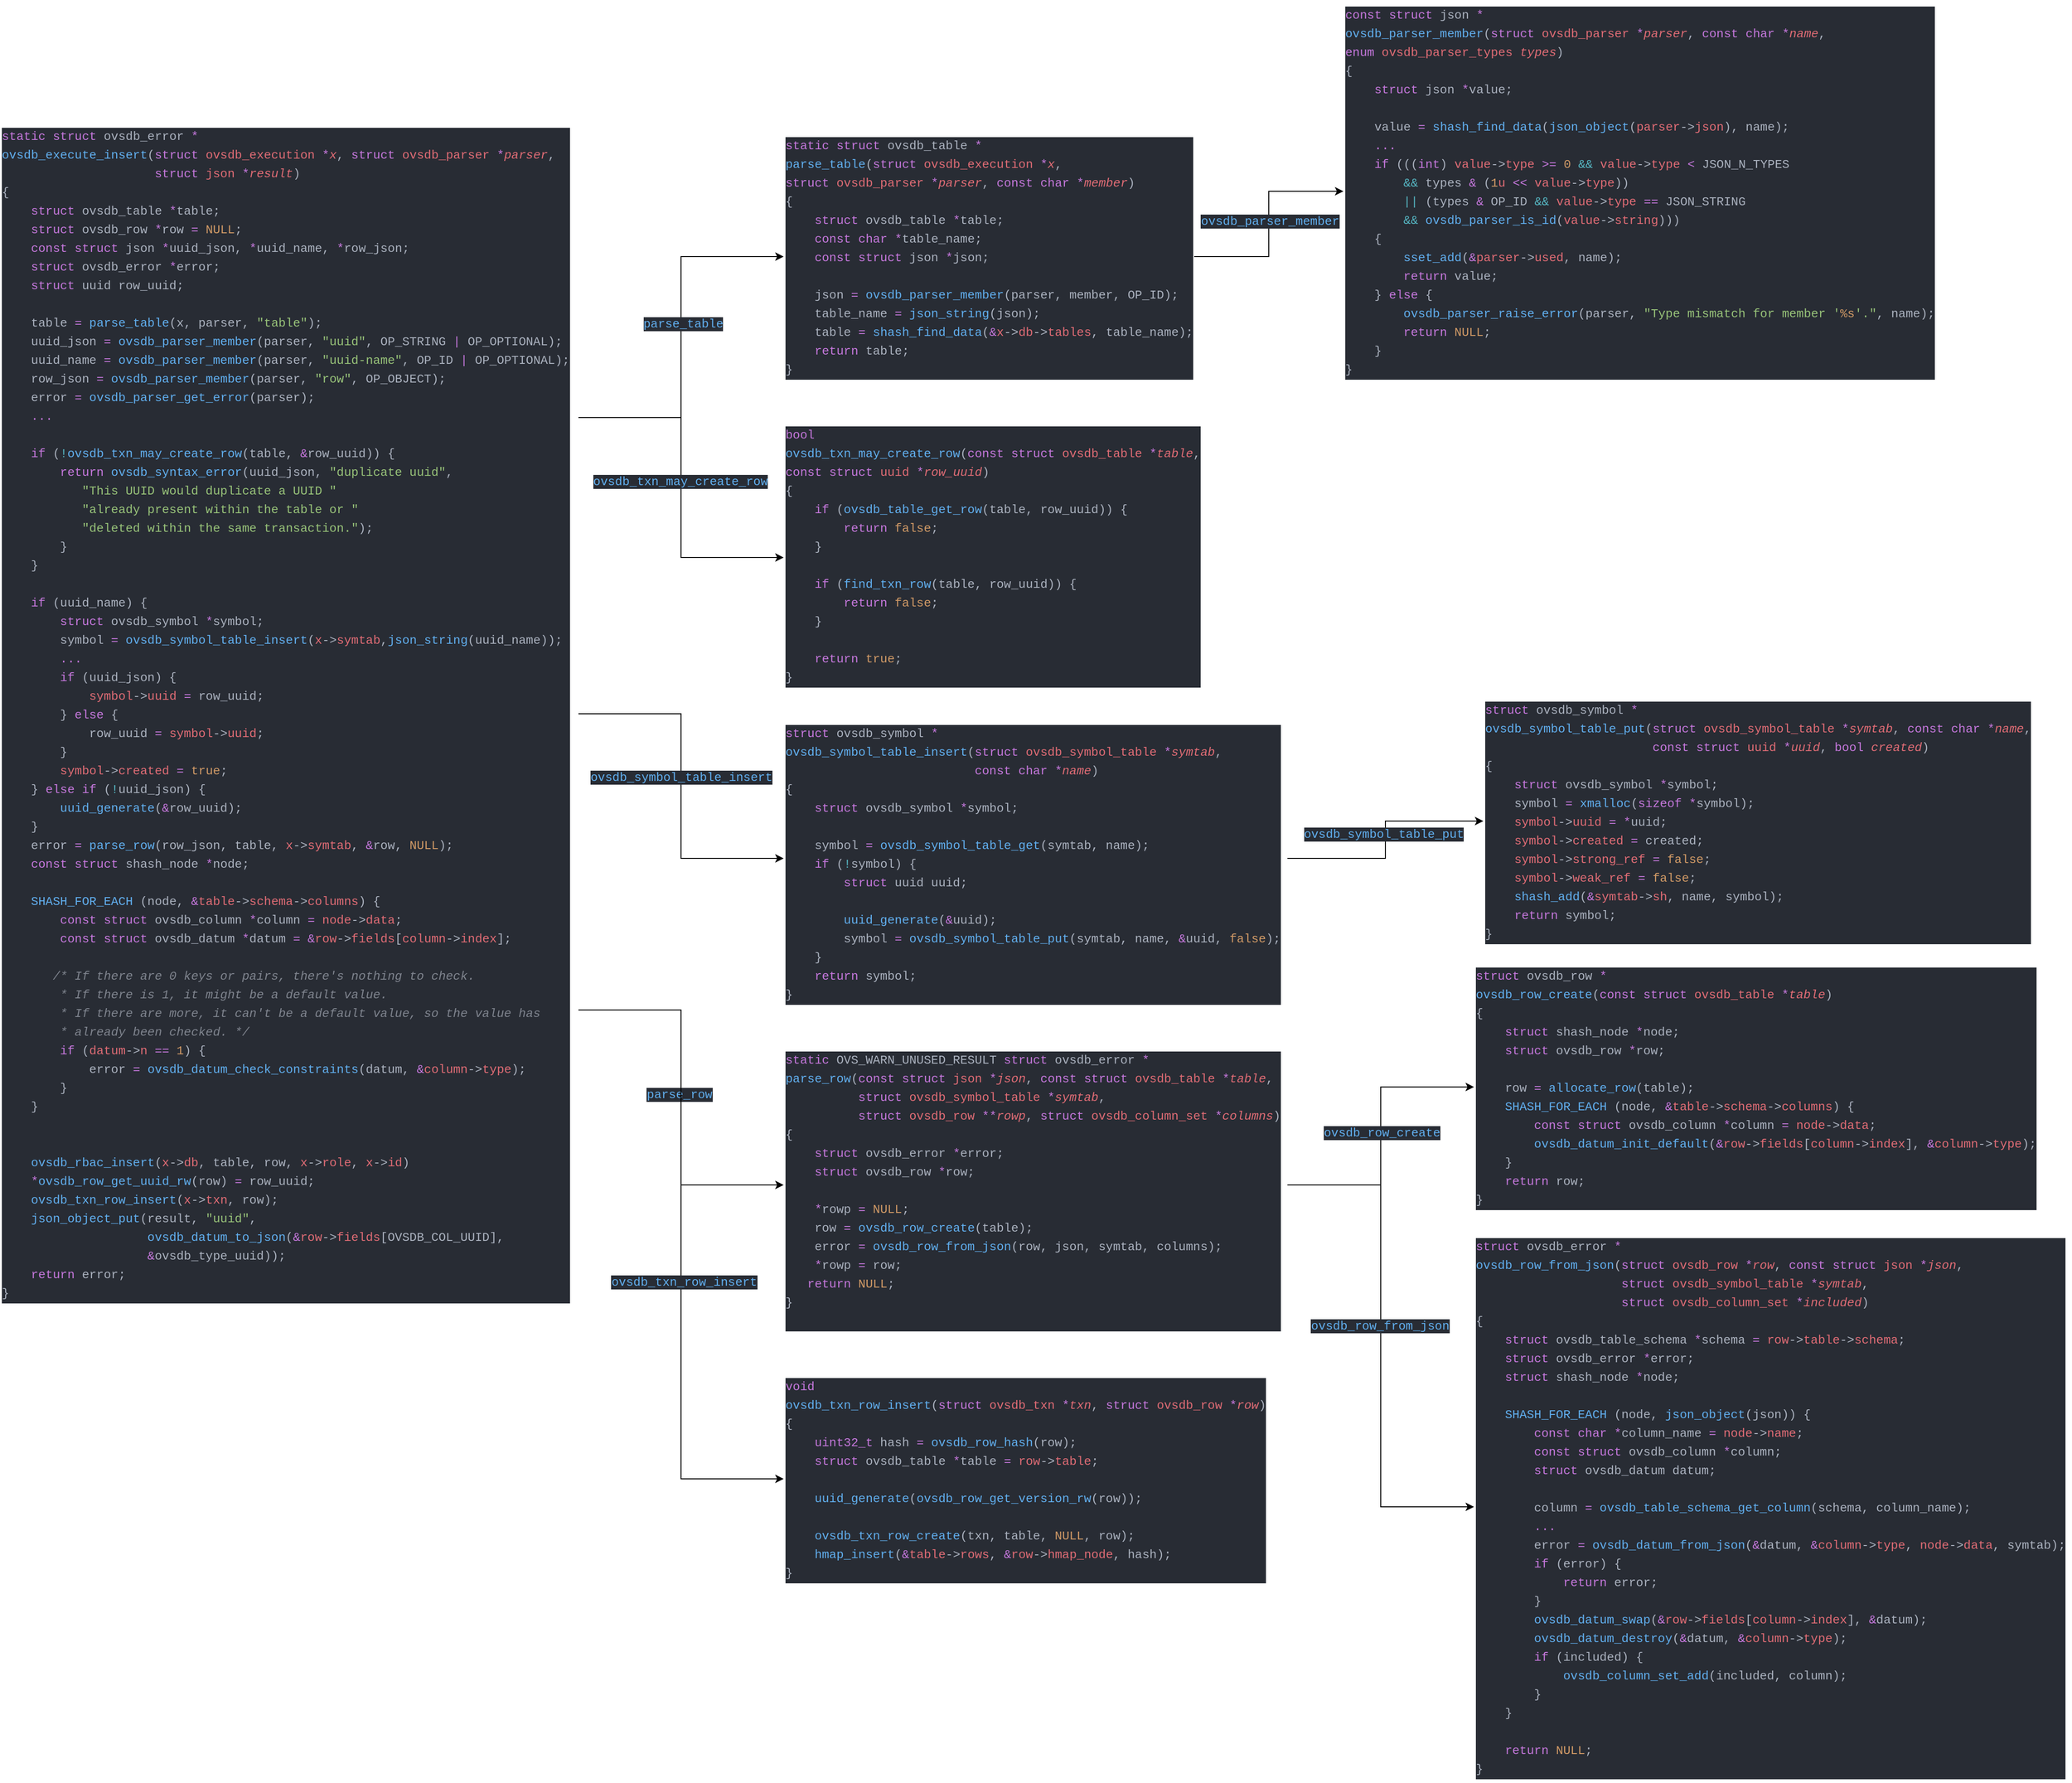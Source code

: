 <mxfile version="13.1.3">
    <diagram id="6hGFLwfOUW9BJ-s0fimq" name="Page-1">
        <mxGraphModel dx="1220" dy="1954" grid="1" gridSize="10" guides="1" tooltips="1" connect="1" arrows="1" fold="1" page="1" pageScale="1" pageWidth="827" pageHeight="1169" math="0" shadow="0">
            <root>
                <mxCell id="0"/>
                <mxCell id="1" parent="0"/>
                <mxCell id="4" style="edgeStyle=orthogonalEdgeStyle;rounded=0;orthogonalLoop=1;jettySize=auto;html=1;exitX=1;exitY=0.25;exitDx=0;exitDy=0;" edge="1" parent="1" source="2" target="3">
                    <mxGeometry relative="1" as="geometry"/>
                </mxCell>
                <mxCell id="5" value="&lt;span style=&quot;color: rgb(97 , 175 , 239) ; font-family: &amp;#34;monaco&amp;#34; , &amp;#34;menlo&amp;#34; , &amp;#34;monaco&amp;#34; , &amp;#34;courier new&amp;#34; , monospace ; font-size: 13px ; text-align: left ; background-color: rgb(40 , 44 , 52)&quot;&gt;parse_table&lt;/span&gt;" style="edgeLabel;html=1;align=center;verticalAlign=middle;resizable=0;points=[];" vertex="1" connectable="0" parent="4">
                    <mxGeometry x="0.081" y="-2" relative="1" as="geometry">
                        <mxPoint y="1" as="offset"/>
                    </mxGeometry>
                </mxCell>
                <mxCell id="7" style="edgeStyle=orthogonalEdgeStyle;rounded=0;orthogonalLoop=1;jettySize=auto;html=1;exitX=1;exitY=0.5;exitDx=0;exitDy=0;entryX=0;entryY=0.5;entryDx=0;entryDy=0;" edge="1" parent="1" source="3" target="6">
                    <mxGeometry relative="1" as="geometry"/>
                </mxCell>
                <mxCell id="8" value="&lt;span style=&quot;color: rgb(97 , 175 , 239) ; font-family: &amp;#34;monaco&amp;#34; , &amp;#34;menlo&amp;#34; , &amp;#34;monaco&amp;#34; , &amp;#34;courier new&amp;#34; , monospace ; font-size: 13px ; text-align: left ; background-color: rgb(40 , 44 , 52)&quot;&gt;ovsdb_parser_member&lt;/span&gt;" style="edgeLabel;html=1;align=center;verticalAlign=middle;resizable=0;points=[];" vertex="1" connectable="0" parent="7">
                    <mxGeometry x="0.024" y="-1" relative="1" as="geometry">
                        <mxPoint as="offset"/>
                    </mxGeometry>
                </mxCell>
                <mxCell id="10" style="edgeStyle=orthogonalEdgeStyle;rounded=0;orthogonalLoop=1;jettySize=auto;html=1;exitX=1;exitY=0.25;exitDx=0;exitDy=0;entryX=0;entryY=0.5;entryDx=0;entryDy=0;" edge="1" parent="1" source="2" target="9">
                    <mxGeometry relative="1" as="geometry"/>
                </mxCell>
                <mxCell id="11" value="&lt;span style=&quot;color: rgb(97 , 175 , 239) ; font-family: &amp;#34;monaco&amp;#34; , &amp;#34;menlo&amp;#34; , &amp;#34;monaco&amp;#34; , &amp;#34;courier new&amp;#34; , monospace ; font-size: 13px ; text-align: left ; background-color: rgb(40 , 44 , 52)&quot;&gt;ovsdb_txn_may_create_row&lt;/span&gt;" style="edgeLabel;html=1;align=center;verticalAlign=middle;resizable=0;points=[];" vertex="1" connectable="0" parent="10">
                    <mxGeometry x="-0.037" y="-1" relative="1" as="geometry">
                        <mxPoint as="offset"/>
                    </mxGeometry>
                </mxCell>
                <mxCell id="13" style="edgeStyle=orthogonalEdgeStyle;rounded=0;orthogonalLoop=1;jettySize=auto;html=1;exitX=1;exitY=0.5;exitDx=0;exitDy=0;entryX=0;entryY=0.5;entryDx=0;entryDy=0;" edge="1" parent="1" source="2" target="12">
                    <mxGeometry relative="1" as="geometry"/>
                </mxCell>
                <mxCell id="14" value="&lt;span style=&quot;color: rgb(97 , 175 , 239) ; font-family: &amp;#34;monaco&amp;#34; , &amp;#34;menlo&amp;#34; , &amp;#34;monaco&amp;#34; , &amp;#34;courier new&amp;#34; , monospace ; font-size: 13px ; text-align: left ; background-color: rgb(40 , 44 , 52)&quot;&gt;ovsdb_symbol_table_insert&lt;/span&gt;" style="edgeLabel;html=1;align=center;verticalAlign=middle;resizable=0;points=[];" vertex="1" connectable="0" parent="13">
                    <mxGeometry x="-0.051" relative="1" as="geometry">
                        <mxPoint as="offset"/>
                    </mxGeometry>
                </mxCell>
                <mxCell id="25" style="edgeStyle=orthogonalEdgeStyle;rounded=0;orthogonalLoop=1;jettySize=auto;html=1;exitX=1;exitY=0.75;exitDx=0;exitDy=0;" edge="1" parent="1" source="2" target="19">
                    <mxGeometry relative="1" as="geometry"/>
                </mxCell>
                <mxCell id="26" value="&lt;span style=&quot;color: rgb(97 , 175 , 239) ; font-family: &amp;#34;monaco&amp;#34; , &amp;#34;menlo&amp;#34; , &amp;#34;monaco&amp;#34; , &amp;#34;courier new&amp;#34; , monospace ; font-size: 13px ; text-align: left ; background-color: rgb(40 , 44 , 52)&quot;&gt;parse_row&lt;/span&gt;" style="edgeLabel;html=1;align=center;verticalAlign=middle;resizable=0;points=[];" vertex="1" connectable="0" parent="25">
                    <mxGeometry x="-0.021" y="-2" relative="1" as="geometry">
                        <mxPoint y="1" as="offset"/>
                    </mxGeometry>
                </mxCell>
                <mxCell id="28" style="edgeStyle=orthogonalEdgeStyle;rounded=0;orthogonalLoop=1;jettySize=auto;html=1;exitX=1;exitY=0.75;exitDx=0;exitDy=0;entryX=0;entryY=0.5;entryDx=0;entryDy=0;" edge="1" parent="1" source="2" target="27">
                    <mxGeometry relative="1" as="geometry">
                        <Array as="points">
                            <mxPoint x="770" y="1023"/>
                            <mxPoint x="770" y="1525"/>
                        </Array>
                    </mxGeometry>
                </mxCell>
                <mxCell id="29" value="&lt;span style=&quot;color: rgb(97 , 175 , 239) ; font-family: &amp;#34;monaco&amp;#34; , &amp;#34;menlo&amp;#34; , &amp;#34;monaco&amp;#34; , &amp;#34;courier new&amp;#34; , monospace ; font-size: 13px ; text-align: left ; background-color: rgb(40 , 44 , 52)&quot;&gt;ovsdb_txn_row_insert&lt;/span&gt;" style="edgeLabel;html=1;align=center;verticalAlign=middle;resizable=0;points=[];" vertex="1" connectable="0" parent="28">
                    <mxGeometry x="0.111" y="3" relative="1" as="geometry">
                        <mxPoint as="offset"/>
                    </mxGeometry>
                </mxCell>
                <mxCell id="2" value="&lt;div style=&quot;background-color: rgb(40 , 44 , 52) ; font-family: &amp;#34;monaco&amp;#34; , &amp;#34;menlo&amp;#34; , &amp;#34;monaco&amp;#34; , &amp;#34;courier new&amp;#34; , monospace ; font-weight: normal ; font-size: 13px ; line-height: 20px&quot;&gt;&lt;div style=&quot;color: rgb(171 , 178 , 191)&quot;&gt;&lt;span style=&quot;color: #c678dd&quot;&gt;static&lt;/span&gt;&lt;span style=&quot;color: #abb2bf&quot;&gt; &lt;/span&gt;&lt;span style=&quot;color: #c678dd&quot;&gt;struct&lt;/span&gt;&lt;span style=&quot;color: #abb2bf&quot;&gt; ovsdb_error &lt;/span&gt;&lt;span style=&quot;color: #c678dd&quot;&gt;*&lt;/span&gt;&lt;/div&gt;&lt;div style=&quot;color: rgb(171 , 178 , 191)&quot;&gt;&lt;span style=&quot;color: #61afef&quot;&gt;ovsdb_execute_insert&lt;/span&gt;&lt;span style=&quot;color: #abb2bf&quot;&gt;(&lt;/span&gt;&lt;span style=&quot;color: #c678dd&quot;&gt;struct&lt;/span&gt;&lt;span style=&quot;color: #e06c75&quot;&gt; ovsdb_execution &lt;/span&gt;&lt;span style=&quot;color: #c678dd&quot;&gt;*&lt;/span&gt;&lt;span style=&quot;color: #e06c75 ; font-style: italic&quot;&gt;x&lt;/span&gt;&lt;span style=&quot;color: #abb2bf&quot;&gt;,&lt;/span&gt;&lt;span style=&quot;color: #e06c75&quot;&gt; &lt;/span&gt;&lt;span style=&quot;color: #c678dd&quot;&gt;struct&lt;/span&gt;&lt;span style=&quot;color: #e06c75&quot;&gt; ovsdb_parser &lt;/span&gt;&lt;span style=&quot;color: #c678dd&quot;&gt;*&lt;/span&gt;&lt;span style=&quot;color: #e06c75 ; font-style: italic&quot;&gt;parser&lt;/span&gt;&lt;span style=&quot;color: #abb2bf&quot;&gt;,&lt;/span&gt;&lt;/div&gt;&lt;div style=&quot;color: rgb(171 , 178 , 191)&quot;&gt;&lt;span style=&quot;color: #e06c75&quot;&gt;&lt;/span&gt;&lt;span style=&quot;color: #c678dd&quot;&gt;&amp;nbsp; &amp;nbsp; &amp;nbsp; &amp;nbsp; &amp;nbsp; &amp;nbsp; &amp;nbsp; &amp;nbsp; &amp;nbsp; &amp;nbsp; &amp;nbsp;struct&lt;/span&gt;&lt;span style=&quot;color: #e06c75&quot;&gt; json &lt;/span&gt;&lt;span style=&quot;color: #c678dd&quot;&gt;*&lt;/span&gt;&lt;span style=&quot;color: #e06c75 ; font-style: italic&quot;&gt;result&lt;/span&gt;&lt;span style=&quot;color: #abb2bf&quot;&gt;)&lt;/span&gt;&lt;/div&gt;&lt;div style=&quot;color: rgb(171 , 178 , 191)&quot;&gt;&lt;span style=&quot;color: #abb2bf&quot;&gt;{&lt;/span&gt;&lt;/div&gt;&lt;div style=&quot;color: rgb(171 , 178 , 191)&quot;&gt;&lt;span style=&quot;color: #abb2bf&quot;&gt;&lt;/span&gt;&lt;span style=&quot;color: #c678dd&quot;&gt;&amp;nbsp; &amp;nbsp; struct&lt;/span&gt;&lt;span style=&quot;color: #abb2bf&quot;&gt; ovsdb_table &lt;/span&gt;&lt;span style=&quot;color: #c678dd&quot;&gt;*&lt;/span&gt;&lt;span style=&quot;color: #abb2bf&quot;&gt;table;&lt;/span&gt;&lt;/div&gt;&lt;div style=&quot;color: rgb(171 , 178 , 191)&quot;&gt;&lt;span style=&quot;color: #abb2bf&quot;&gt;&lt;/span&gt;&lt;span style=&quot;color: #c678dd&quot;&gt;&amp;nbsp; &amp;nbsp; struct&lt;/span&gt;&lt;span style=&quot;color: #abb2bf&quot;&gt; ovsdb_row &lt;/span&gt;&lt;span style=&quot;color: #c678dd&quot;&gt;*&lt;/span&gt;&lt;span style=&quot;color: #abb2bf&quot;&gt;row &lt;/span&gt;&lt;span style=&quot;color: #c678dd&quot;&gt;=&lt;/span&gt;&lt;span style=&quot;color: #abb2bf&quot;&gt; &lt;/span&gt;&lt;span style=&quot;color: #d19a66&quot;&gt;NULL&lt;/span&gt;&lt;span style=&quot;color: #abb2bf&quot;&gt;;&lt;/span&gt;&lt;/div&gt;&lt;div style=&quot;color: rgb(171 , 178 , 191)&quot;&gt;&lt;span style=&quot;color: #abb2bf&quot;&gt;&lt;/span&gt;&lt;span style=&quot;color: #c678dd&quot;&gt;&amp;nbsp; &amp;nbsp; const&lt;/span&gt;&lt;span style=&quot;color: #abb2bf&quot;&gt; &lt;/span&gt;&lt;span style=&quot;color: #c678dd&quot;&gt;struct&lt;/span&gt;&lt;span style=&quot;color: #abb2bf&quot;&gt; json &lt;/span&gt;&lt;span style=&quot;color: #c678dd&quot;&gt;*&lt;/span&gt;&lt;span style=&quot;color: #abb2bf&quot;&gt;uuid_json, &lt;/span&gt;&lt;span style=&quot;color: #c678dd&quot;&gt;*&lt;/span&gt;&lt;span style=&quot;color: #abb2bf&quot;&gt;uuid_name, &lt;/span&gt;&lt;span style=&quot;color: #c678dd&quot;&gt;*&lt;/span&gt;&lt;span style=&quot;color: #abb2bf&quot;&gt;row_json;&lt;/span&gt;&lt;/div&gt;&lt;div style=&quot;color: rgb(171 , 178 , 191)&quot;&gt;&lt;span style=&quot;color: #abb2bf&quot;&gt;&lt;/span&gt;&lt;span style=&quot;color: #c678dd&quot;&gt;&amp;nbsp; &amp;nbsp; struct&lt;/span&gt;&lt;span style=&quot;color: #abb2bf&quot;&gt; ovsdb_error &lt;/span&gt;&lt;span style=&quot;color: #c678dd&quot;&gt;*&lt;/span&gt;&lt;span style=&quot;color: #abb2bf&quot;&gt;error;&lt;/span&gt;&lt;/div&gt;&lt;div style=&quot;color: rgb(171 , 178 , 191)&quot;&gt;&lt;span style=&quot;color: #abb2bf&quot;&gt;&lt;/span&gt;&lt;span style=&quot;color: #c678dd&quot;&gt;&amp;nbsp; &amp;nbsp; struct&lt;/span&gt;&lt;span style=&quot;color: #abb2bf&quot;&gt; uuid row_uuid;&lt;/span&gt;&lt;/div&gt;&lt;br&gt;&lt;div style=&quot;color: rgb(171 , 178 , 191)&quot;&gt;&lt;span style=&quot;color: #abb2bf&quot;&gt;&amp;nbsp; &amp;nbsp; table &lt;/span&gt;&lt;span style=&quot;color: #c678dd&quot;&gt;=&lt;/span&gt;&lt;span style=&quot;color: #abb2bf&quot;&gt; &lt;/span&gt;&lt;span style=&quot;color: #61afef&quot;&gt;parse_table&lt;/span&gt;&lt;span style=&quot;color: #abb2bf&quot;&gt;(x, parser, &lt;/span&gt;&lt;span style=&quot;color: #98c379&quot;&gt;&quot;table&quot;&lt;/span&gt;&lt;span style=&quot;color: #abb2bf&quot;&gt;);&lt;/span&gt;&lt;/div&gt;&lt;div style=&quot;color: rgb(171 , 178 , 191)&quot;&gt;&lt;span style=&quot;color: #abb2bf&quot;&gt;&amp;nbsp; &amp;nbsp; uuid_json &lt;/span&gt;&lt;span style=&quot;color: #c678dd&quot;&gt;=&lt;/span&gt;&lt;span style=&quot;color: #abb2bf&quot;&gt; &lt;/span&gt;&lt;span style=&quot;color: #61afef&quot;&gt;ovsdb_parser_member&lt;/span&gt;&lt;span style=&quot;color: #abb2bf&quot;&gt;(parser, &lt;/span&gt;&lt;span style=&quot;color: #98c379&quot;&gt;&quot;uuid&quot;&lt;/span&gt;&lt;span style=&quot;color: #abb2bf&quot;&gt;, OP_STRING &lt;/span&gt;&lt;span style=&quot;color: #c678dd&quot;&gt;|&lt;/span&gt;&lt;span style=&quot;color: #abb2bf&quot;&gt; OP_OPTIONAL);&lt;/span&gt;&lt;/div&gt;&lt;div style=&quot;color: rgb(171 , 178 , 191)&quot;&gt;&lt;span style=&quot;color: #abb2bf&quot;&gt;&amp;nbsp; &amp;nbsp; uuid_name &lt;/span&gt;&lt;span style=&quot;color: #c678dd&quot;&gt;=&lt;/span&gt;&lt;span style=&quot;color: #abb2bf&quot;&gt; &lt;/span&gt;&lt;span style=&quot;color: #61afef&quot;&gt;ovsdb_parser_member&lt;/span&gt;&lt;span style=&quot;color: #abb2bf&quot;&gt;(parser, &lt;/span&gt;&lt;span style=&quot;color: #98c379&quot;&gt;&quot;uuid-name&quot;&lt;/span&gt;&lt;span style=&quot;color: #abb2bf&quot;&gt;, OP_ID &lt;/span&gt;&lt;span style=&quot;color: #c678dd&quot;&gt;|&lt;/span&gt;&lt;span style=&quot;color: #abb2bf&quot;&gt; OP_OPTIONAL);&lt;/span&gt;&lt;/div&gt;&lt;div style=&quot;color: rgb(171 , 178 , 191)&quot;&gt;&lt;span style=&quot;color: #abb2bf&quot;&gt;&amp;nbsp; &amp;nbsp; row_json &lt;/span&gt;&lt;span style=&quot;color: #c678dd&quot;&gt;=&lt;/span&gt;&lt;span style=&quot;color: #abb2bf&quot;&gt; &lt;/span&gt;&lt;span style=&quot;color: #61afef&quot;&gt;ovsdb_parser_member&lt;/span&gt;&lt;span style=&quot;color: #abb2bf&quot;&gt;(parser, &lt;/span&gt;&lt;span style=&quot;color: #98c379&quot;&gt;&quot;row&quot;&lt;/span&gt;&lt;span style=&quot;color: #abb2bf&quot;&gt;, OP_OBJECT);&lt;/span&gt;&lt;/div&gt;&lt;div style=&quot;color: rgb(171 , 178 , 191)&quot;&gt;&lt;span style=&quot;color: #abb2bf&quot;&gt;&amp;nbsp; &amp;nbsp; error &lt;/span&gt;&lt;span style=&quot;color: #c678dd&quot;&gt;=&lt;/span&gt;&lt;span style=&quot;color: #abb2bf&quot;&gt; &lt;/span&gt;&lt;span style=&quot;color: #61afef&quot;&gt;ovsdb_parser_get_error&lt;/span&gt;&lt;span style=&quot;color: #abb2bf&quot;&gt;(parser);&lt;/span&gt;&lt;/div&gt;&lt;div style=&quot;color: rgb(171 , 178 , 191)&quot;&gt;&lt;span style=&quot;color: #abb2bf&quot;&gt;&lt;/span&gt;&lt;span style=&quot;color: #c678dd&quot;&gt;&amp;nbsp; &amp;nbsp; ...&lt;br&gt;&lt;/span&gt;&lt;/div&gt;&lt;br&gt;&lt;div style=&quot;color: rgb(171 , 178 , 191)&quot;&gt;&lt;span style=&quot;color: #abb2bf&quot;&gt;&lt;/span&gt;&lt;span style=&quot;color: #c678dd&quot;&gt;&amp;nbsp; &amp;nbsp; if&lt;/span&gt;&lt;span style=&quot;color: #abb2bf&quot;&gt; (&lt;/span&gt;&lt;span style=&quot;color: #56b6c2&quot;&gt;!&lt;/span&gt;&lt;span style=&quot;color: #61afef&quot;&gt;ovsdb_txn_may_create_row&lt;/span&gt;&lt;span style=&quot;color: #abb2bf&quot;&gt;(table, &lt;/span&gt;&lt;span style=&quot;color: #c678dd&quot;&gt;&amp;amp;&lt;/span&gt;&lt;span style=&quot;color: #abb2bf&quot;&gt;row_uuid)) {&lt;/span&gt;&lt;/div&gt;&lt;div style=&quot;color: rgb(171 , 178 , 191)&quot;&gt;&lt;span style=&quot;color: #abb2bf&quot;&gt;&lt;/span&gt;&lt;span style=&quot;color: #c678dd&quot;&gt;&amp;nbsp; &amp;nbsp; &amp;nbsp; &amp;nbsp; return&lt;/span&gt;&lt;span style=&quot;color: #abb2bf&quot;&gt; &lt;/span&gt;&lt;span style=&quot;color: #61afef&quot;&gt;ovsdb_syntax_error&lt;/span&gt;&lt;span style=&quot;color: #abb2bf&quot;&gt;(uuid_json, &lt;/span&gt;&lt;span style=&quot;color: #98c379&quot;&gt;&quot;duplicate uuid&quot;&lt;/span&gt;&lt;span style=&quot;color: #abb2bf&quot;&gt;,&lt;/span&gt;&lt;/div&gt;&lt;div style=&quot;color: rgb(171 , 178 , 191)&quot;&gt;&lt;span style=&quot;color: #abb2bf&quot;&gt;&lt;/span&gt;&lt;span style=&quot;color: #98c379&quot;&gt;&amp;nbsp; &amp;nbsp; &amp;nbsp; &amp;nbsp; &amp;nbsp; &amp;nbsp;&quot;This UUID would duplicate a UUID &quot;&lt;/span&gt;&lt;/div&gt;&lt;div style=&quot;color: rgb(171 , 178 , 191)&quot;&gt;&lt;span style=&quot;color: #abb2bf&quot;&gt;&lt;/span&gt;&lt;span style=&quot;color: #98c379&quot;&gt;&amp;nbsp; &amp;nbsp; &amp;nbsp; &amp;nbsp; &amp;nbsp; &amp;nbsp;&quot;already present within the table or &quot;&lt;/span&gt;&lt;/div&gt;&lt;div style=&quot;color: rgb(171 , 178 , 191)&quot;&gt;&lt;span style=&quot;color: #abb2bf&quot;&gt;&lt;/span&gt;&lt;span style=&quot;color: #98c379&quot;&gt;&amp;nbsp; &amp;nbsp; &amp;nbsp; &amp;nbsp; &amp;nbsp; &amp;nbsp;&quot;deleted within the same transaction.&quot;&lt;/span&gt;&lt;span style=&quot;color: #abb2bf&quot;&gt;);&lt;/span&gt;&lt;/div&gt;&lt;div style=&quot;color: rgb(171 , 178 , 191)&quot;&gt;&lt;span style=&quot;color: #abb2bf&quot;&gt;&amp;nbsp; &amp;nbsp; &amp;nbsp; &amp;nbsp; }&lt;/span&gt;&lt;/div&gt;&lt;div style=&quot;color: rgb(171 , 178 , 191)&quot;&gt;&lt;span style=&quot;color: #abb2bf&quot;&gt;&amp;nbsp; &amp;nbsp; }&lt;/span&gt;&lt;/div&gt;&lt;br&gt;&lt;div style=&quot;color: rgb(171 , 178 , 191)&quot;&gt;&lt;span style=&quot;color: #abb2bf&quot;&gt;&lt;/span&gt;&lt;span style=&quot;color: #c678dd&quot;&gt;&amp;nbsp; &amp;nbsp; if&lt;/span&gt;&lt;span style=&quot;color: #abb2bf&quot;&gt; (uuid_name) {&lt;/span&gt;&lt;/div&gt;&lt;div style=&quot;color: rgb(171 , 178 , 191)&quot;&gt;&lt;span style=&quot;color: #abb2bf&quot;&gt;&lt;/span&gt;&lt;span style=&quot;color: #c678dd&quot;&gt;&amp;nbsp; &amp;nbsp; &amp;nbsp; &amp;nbsp; struct&lt;/span&gt;&lt;span style=&quot;color: #abb2bf&quot;&gt; ovsdb_symbol &lt;/span&gt;&lt;span style=&quot;color: #c678dd&quot;&gt;*&lt;/span&gt;&lt;span style=&quot;color: #abb2bf&quot;&gt;symbol;&lt;/span&gt;&lt;/div&gt;&lt;div style=&quot;color: rgb(171 , 178 , 191)&quot;&gt;&lt;span style=&quot;color: #abb2bf&quot;&gt;&amp;nbsp; &amp;nbsp; &amp;nbsp; &amp;nbsp; symbol &lt;/span&gt;&lt;span style=&quot;color: #c678dd&quot;&gt;=&lt;/span&gt;&lt;span style=&quot;color: #abb2bf&quot;&gt; &lt;/span&gt;&lt;span style=&quot;color: #61afef&quot;&gt;ovsdb_symbol_table_insert&lt;/span&gt;&lt;span style=&quot;color: #abb2bf&quot;&gt;(&lt;/span&gt;&lt;span style=&quot;color: #e06c75&quot;&gt;x&lt;/span&gt;&lt;span style=&quot;color: #abb2bf&quot;&gt;-&amp;gt;&lt;/span&gt;&lt;span style=&quot;color: #e06c75&quot;&gt;symtab&lt;/span&gt;&lt;span style=&quot;color: #abb2bf&quot;&gt;,&lt;/span&gt;&lt;span style=&quot;color: #61afef&quot;&gt;json_string&lt;/span&gt;&lt;span style=&quot;color: #abb2bf&quot;&gt;(uuid_name));&lt;/span&gt;&lt;/div&gt;&lt;div style=&quot;color: rgb(171 , 178 , 191)&quot;&gt;&lt;span style=&quot;color: rgb(171 , 178 , 191)&quot;&gt;&lt;/span&gt;&lt;span style=&quot;color: #c678dd&quot;&gt;&amp;nbsp; &amp;nbsp; &amp;nbsp; &amp;nbsp; ...&lt;/span&gt;&lt;/div&gt;&lt;div style=&quot;color: rgb(171 , 178 , 191)&quot;&gt;&lt;span style=&quot;color: #abb2bf&quot;&gt;&lt;/span&gt;&lt;span style=&quot;color: #c678dd&quot;&gt;&amp;nbsp; &amp;nbsp; &amp;nbsp; &amp;nbsp; if&lt;/span&gt;&lt;span style=&quot;color: #abb2bf&quot;&gt; (uuid_json) {&lt;/span&gt;&lt;/div&gt;&lt;div style=&quot;color: rgb(171 , 178 , 191)&quot;&gt;&lt;span style=&quot;color: #abb2bf&quot;&gt;&lt;/span&gt;&lt;span style=&quot;color: #e06c75&quot;&gt;&amp;nbsp; &amp;nbsp; &amp;nbsp; &amp;nbsp; &amp;nbsp; &amp;nbsp; symbol&lt;/span&gt;&lt;span style=&quot;color: #abb2bf&quot;&gt;-&amp;gt;&lt;/span&gt;&lt;span style=&quot;color: #e06c75&quot;&gt;uuid&lt;/span&gt;&lt;span style=&quot;color: #abb2bf&quot;&gt; &lt;/span&gt;&lt;span style=&quot;color: #c678dd&quot;&gt;=&lt;/span&gt;&lt;span style=&quot;color: #abb2bf&quot;&gt; row_uuid;&lt;/span&gt;&lt;/div&gt;&lt;div style=&quot;color: rgb(171 , 178 , 191)&quot;&gt;&lt;span style=&quot;color: #abb2bf&quot;&gt;&amp;nbsp; &amp;nbsp; &amp;nbsp; &amp;nbsp; } &lt;/span&gt;&lt;span style=&quot;color: #c678dd&quot;&gt;else&lt;/span&gt;&lt;span style=&quot;color: #abb2bf&quot;&gt; {&lt;/span&gt;&lt;/div&gt;&lt;div style=&quot;color: rgb(171 , 178 , 191)&quot;&gt;&lt;span style=&quot;color: #abb2bf&quot;&gt;&amp;nbsp; &amp;nbsp; &amp;nbsp; &amp;nbsp; &amp;nbsp; &amp;nbsp; row_uuid &lt;/span&gt;&lt;span style=&quot;color: #c678dd&quot;&gt;=&lt;/span&gt;&lt;span style=&quot;color: #abb2bf&quot;&gt; &lt;/span&gt;&lt;span style=&quot;color: #e06c75&quot;&gt;symbol&lt;/span&gt;&lt;span style=&quot;color: #abb2bf&quot;&gt;-&amp;gt;&lt;/span&gt;&lt;span style=&quot;color: #e06c75&quot;&gt;uuid&lt;/span&gt;&lt;span style=&quot;color: #abb2bf&quot;&gt;;&lt;/span&gt;&lt;/div&gt;&lt;div style=&quot;color: rgb(171 , 178 , 191)&quot;&gt;&lt;span style=&quot;color: #abb2bf&quot;&gt;&amp;nbsp; &amp;nbsp; &amp;nbsp; &amp;nbsp; }&lt;/span&gt;&lt;/div&gt;&lt;div style=&quot;color: rgb(171 , 178 , 191)&quot;&gt;&lt;span style=&quot;color: #abb2bf&quot;&gt;&lt;/span&gt;&lt;span style=&quot;color: #e06c75&quot;&gt;&amp;nbsp; &amp;nbsp; &amp;nbsp; &amp;nbsp; symbol&lt;/span&gt;&lt;span style=&quot;color: #abb2bf&quot;&gt;-&amp;gt;&lt;/span&gt;&lt;span style=&quot;color: #e06c75&quot;&gt;created&lt;/span&gt;&lt;span style=&quot;color: #abb2bf&quot;&gt; &lt;/span&gt;&lt;span style=&quot;color: #c678dd&quot;&gt;=&lt;/span&gt;&lt;span style=&quot;color: #abb2bf&quot;&gt; &lt;/span&gt;&lt;span style=&quot;color: #d19a66&quot;&gt;true&lt;/span&gt;&lt;span style=&quot;color: #abb2bf&quot;&gt;;&lt;/span&gt;&lt;/div&gt;&lt;div style=&quot;color: rgb(171 , 178 , 191)&quot;&gt;&lt;span style=&quot;color: #abb2bf&quot;&gt;&amp;nbsp; &amp;nbsp; } &lt;/span&gt;&lt;span style=&quot;color: #c678dd&quot;&gt;else&lt;/span&gt;&lt;span style=&quot;color: #abb2bf&quot;&gt; &lt;/span&gt;&lt;span style=&quot;color: #c678dd&quot;&gt;if&lt;/span&gt;&lt;span style=&quot;color: #abb2bf&quot;&gt; (&lt;/span&gt;&lt;span style=&quot;color: #56b6c2&quot;&gt;!&lt;/span&gt;&lt;span style=&quot;color: #abb2bf&quot;&gt;uuid_json) {&lt;/span&gt;&lt;/div&gt;&lt;div style=&quot;color: rgb(171 , 178 , 191)&quot;&gt;&lt;span style=&quot;color: #abb2bf&quot;&gt;&lt;/span&gt;&lt;span style=&quot;color: #61afef&quot;&gt;&amp;nbsp; &amp;nbsp; &amp;nbsp; &amp;nbsp; uuid_generate&lt;/span&gt;&lt;span style=&quot;color: #abb2bf&quot;&gt;(&lt;/span&gt;&lt;span style=&quot;color: #c678dd&quot;&gt;&amp;amp;&lt;/span&gt;&lt;span style=&quot;color: #abb2bf&quot;&gt;row_uuid);&lt;/span&gt;&lt;/div&gt;&lt;div style=&quot;color: rgb(171 , 178 , 191)&quot;&gt;&lt;span style=&quot;color: #abb2bf&quot;&gt;&amp;nbsp; &amp;nbsp; }&lt;/span&gt;&lt;/div&gt;&lt;div style=&quot;color: rgb(171 , 178 , 191)&quot;&gt;&lt;span style=&quot;color: #abb2bf&quot;&gt;&amp;nbsp; &amp;nbsp; error &lt;/span&gt;&lt;span style=&quot;color: #c678dd&quot;&gt;=&lt;/span&gt;&lt;span style=&quot;color: #abb2bf&quot;&gt; &lt;/span&gt;&lt;span style=&quot;color: #61afef&quot;&gt;parse_row&lt;/span&gt;&lt;span style=&quot;color: #abb2bf&quot;&gt;(row_json, table, &lt;/span&gt;&lt;span style=&quot;color: #e06c75&quot;&gt;x&lt;/span&gt;&lt;span style=&quot;color: #abb2bf&quot;&gt;-&amp;gt;&lt;/span&gt;&lt;span style=&quot;color: #e06c75&quot;&gt;symtab&lt;/span&gt;&lt;span style=&quot;color: #abb2bf&quot;&gt;, &lt;/span&gt;&lt;span style=&quot;color: #c678dd&quot;&gt;&amp;amp;&lt;/span&gt;&lt;span style=&quot;color: #abb2bf&quot;&gt;row, &lt;/span&gt;&lt;span style=&quot;color: #d19a66&quot;&gt;NULL&lt;/span&gt;&lt;span style=&quot;color: #abb2bf&quot;&gt;);&lt;/span&gt;&lt;/div&gt;&lt;div style=&quot;color: rgb(171 , 178 , 191)&quot;&gt;&lt;span style=&quot;color: #abb2bf&quot;&gt;&lt;/span&gt;&lt;span style=&quot;color: #c678dd&quot;&gt;&amp;nbsp; &amp;nbsp; const&lt;/span&gt;&lt;span style=&quot;color: #abb2bf&quot;&gt; &lt;/span&gt;&lt;span style=&quot;color: #c678dd&quot;&gt;struct&lt;/span&gt;&lt;span style=&quot;color: #abb2bf&quot;&gt; shash_node &lt;/span&gt;&lt;span style=&quot;color: #c678dd&quot;&gt;*&lt;/span&gt;&lt;span style=&quot;color: #abb2bf&quot;&gt;node;&lt;/span&gt;&lt;/div&gt;&lt;br&gt;&lt;div style=&quot;color: rgb(171 , 178 , 191)&quot;&gt;&lt;span style=&quot;color: #abb2bf&quot;&gt;&lt;/span&gt;&lt;span style=&quot;color: #61afef&quot;&gt;&amp;nbsp; &amp;nbsp; SHASH_FOR_EACH&lt;/span&gt;&lt;span style=&quot;color: #abb2bf&quot;&gt; (node, &lt;/span&gt;&lt;span style=&quot;color: #c678dd&quot;&gt;&amp;amp;&lt;/span&gt;&lt;span style=&quot;color: #e06c75&quot;&gt;table&lt;/span&gt;&lt;span style=&quot;color: #abb2bf&quot;&gt;-&amp;gt;&lt;/span&gt;&lt;span style=&quot;color: #e06c75&quot;&gt;schema&lt;/span&gt;&lt;span style=&quot;color: #abb2bf&quot;&gt;-&amp;gt;&lt;/span&gt;&lt;span style=&quot;color: #e06c75&quot;&gt;columns&lt;/span&gt;&lt;span style=&quot;color: #abb2bf&quot;&gt;) {&lt;/span&gt;&lt;/div&gt;&lt;div style=&quot;color: rgb(171 , 178 , 191)&quot;&gt;&lt;span style=&quot;color: #abb2bf&quot;&gt;&lt;/span&gt;&lt;span style=&quot;color: #c678dd&quot;&gt;&amp;nbsp; &amp;nbsp; &amp;nbsp; &amp;nbsp; const&lt;/span&gt;&lt;span style=&quot;color: #abb2bf&quot;&gt; &lt;/span&gt;&lt;span style=&quot;color: #c678dd&quot;&gt;struct&lt;/span&gt;&lt;span style=&quot;color: #abb2bf&quot;&gt; ovsdb_column &lt;/span&gt;&lt;span style=&quot;color: #c678dd&quot;&gt;*&lt;/span&gt;&lt;span style=&quot;color: #abb2bf&quot;&gt;column &lt;/span&gt;&lt;span style=&quot;color: #c678dd&quot;&gt;=&lt;/span&gt;&lt;span style=&quot;color: #abb2bf&quot;&gt; &lt;/span&gt;&lt;span style=&quot;color: #e06c75&quot;&gt;node&lt;/span&gt;&lt;span style=&quot;color: #abb2bf&quot;&gt;-&amp;gt;&lt;/span&gt;&lt;span style=&quot;color: #e06c75&quot;&gt;data&lt;/span&gt;&lt;span style=&quot;color: #abb2bf&quot;&gt;;&lt;/span&gt;&lt;/div&gt;&lt;div style=&quot;color: rgb(171 , 178 , 191)&quot;&gt;&lt;span style=&quot;color: #abb2bf&quot;&gt;&lt;/span&gt;&lt;span style=&quot;color: #c678dd&quot;&gt;&amp;nbsp; &amp;nbsp; &amp;nbsp; &amp;nbsp; const&lt;/span&gt;&lt;span style=&quot;color: #abb2bf&quot;&gt; &lt;/span&gt;&lt;span style=&quot;color: #c678dd&quot;&gt;struct&lt;/span&gt;&lt;span style=&quot;color: #abb2bf&quot;&gt; ovsdb_datum &lt;/span&gt;&lt;span style=&quot;color: #c678dd&quot;&gt;*&lt;/span&gt;&lt;span style=&quot;color: #abb2bf&quot;&gt;datum &lt;/span&gt;&lt;span style=&quot;color: #c678dd&quot;&gt;=&lt;/span&gt;&lt;span style=&quot;color: #abb2bf&quot;&gt; &lt;/span&gt;&lt;span style=&quot;color: #c678dd&quot;&gt;&amp;amp;&lt;/span&gt;&lt;span style=&quot;color: #e06c75&quot;&gt;row&lt;/span&gt;&lt;span style=&quot;color: #abb2bf&quot;&gt;-&amp;gt;&lt;/span&gt;&lt;span style=&quot;color: #e06c75&quot;&gt;fields&lt;/span&gt;&lt;span style=&quot;color: #abb2bf&quot;&gt;[&lt;/span&gt;&lt;span style=&quot;color: #e06c75&quot;&gt;column&lt;/span&gt;&lt;span style=&quot;color: #abb2bf&quot;&gt;-&amp;gt;&lt;/span&gt;&lt;span style=&quot;color: #e06c75&quot;&gt;index&lt;/span&gt;&lt;span style=&quot;color: #abb2bf&quot;&gt;];&lt;/span&gt;&lt;/div&gt;&lt;br&gt;&lt;div style=&quot;color: rgb(171 , 178 , 191)&quot;&gt;&lt;span style=&quot;color: #abb2bf&quot;&gt;&lt;/span&gt;&lt;span style=&quot;color: #7f848e ; font-style: italic&quot;&gt;&amp;nbsp; &amp;nbsp; &amp;nbsp; &amp;nbsp;/* If there are 0 keys or pairs, there's nothing to check.&lt;/span&gt;&lt;/div&gt;&lt;div style=&quot;color: rgb(171 , 178 , 191)&quot;&gt;&lt;span style=&quot;color: #7f848e ; font-style: italic&quot;&gt;&amp;nbsp; &amp;nbsp; &amp;nbsp; &amp;nbsp; * If there is 1, it might be a default value.&lt;/span&gt;&lt;/div&gt;&lt;div style=&quot;color: rgb(171 , 178 , 191)&quot;&gt;&lt;span style=&quot;color: #7f848e ; font-style: italic&quot;&gt;&amp;nbsp; &amp;nbsp; &amp;nbsp; &amp;nbsp; * If there are more, it can't be a default value, so the value has&lt;/span&gt;&lt;/div&gt;&lt;div style=&quot;color: rgb(171 , 178 , 191)&quot;&gt;&lt;span style=&quot;color: #7f848e ; font-style: italic&quot;&gt;&amp;nbsp; &amp;nbsp; &amp;nbsp; &amp;nbsp; * already been checked. */&lt;/span&gt;&lt;/div&gt;&lt;div style=&quot;color: rgb(171 , 178 , 191)&quot;&gt;&lt;span style=&quot;color: #abb2bf&quot;&gt;&lt;/span&gt;&lt;span style=&quot;color: #c678dd&quot;&gt;&amp;nbsp; &amp;nbsp; &amp;nbsp; &amp;nbsp; if&lt;/span&gt;&lt;span style=&quot;color: #abb2bf&quot;&gt; (&lt;/span&gt;&lt;span style=&quot;color: #e06c75&quot;&gt;datum&lt;/span&gt;&lt;span style=&quot;color: #abb2bf&quot;&gt;-&amp;gt;&lt;/span&gt;&lt;span style=&quot;color: #e06c75&quot;&gt;n&lt;/span&gt;&lt;span style=&quot;color: #abb2bf&quot;&gt; &lt;/span&gt;&lt;span style=&quot;color: #c678dd&quot;&gt;==&lt;/span&gt;&lt;span style=&quot;color: #abb2bf&quot;&gt; &lt;/span&gt;&lt;span style=&quot;color: #d19a66&quot;&gt;1&lt;/span&gt;&lt;span style=&quot;color: #abb2bf&quot;&gt;) {&lt;/span&gt;&lt;/div&gt;&lt;div style=&quot;color: rgb(171 , 178 , 191)&quot;&gt;&lt;span style=&quot;color: #abb2bf&quot;&gt;&amp;nbsp; &amp;nbsp; &amp;nbsp; &amp;nbsp; &amp;nbsp; &amp;nbsp; error &lt;/span&gt;&lt;span style=&quot;color: #c678dd&quot;&gt;=&lt;/span&gt;&lt;span style=&quot;color: #abb2bf&quot;&gt; &lt;/span&gt;&lt;span style=&quot;color: #61afef&quot;&gt;ovsdb_datum_check_constraints&lt;/span&gt;&lt;span style=&quot;color: #abb2bf&quot;&gt;(datum, &lt;/span&gt;&lt;span style=&quot;color: #c678dd&quot;&gt;&amp;amp;&lt;/span&gt;&lt;span style=&quot;color: #e06c75&quot;&gt;column&lt;/span&gt;&lt;span style=&quot;color: #abb2bf&quot;&gt;-&amp;gt;&lt;/span&gt;&lt;span style=&quot;color: #e06c75&quot;&gt;type&lt;/span&gt;&lt;span style=&quot;color: #abb2bf&quot;&gt;);&lt;/span&gt;&lt;/div&gt;&lt;div style=&quot;color: rgb(171 , 178 , 191)&quot;&gt;&lt;span style=&quot;color: #abb2bf&quot;&gt;&amp;nbsp; &amp;nbsp; &amp;nbsp; &amp;nbsp; }&lt;/span&gt;&lt;/div&gt;&lt;div style=&quot;color: rgb(171 , 178 , 191)&quot;&gt;&lt;span style=&quot;color: #abb2bf&quot;&gt;&amp;nbsp; &amp;nbsp; }&lt;/span&gt;&lt;/div&gt;&lt;div style=&quot;color: rgb(171 , 178 , 191)&quot;&gt;&lt;span style=&quot;color: #abb2bf&quot;&gt;&amp;nbsp; &amp;nbsp;&amp;nbsp;&lt;/span&gt;&lt;/div&gt;&lt;br&gt;&lt;div&gt;&lt;font color=&quot;#c678dd&quot;&gt;&amp;nbsp; &amp;nbsp;&amp;nbsp;&lt;/font&gt;&lt;span style=&quot;color: rgb(97 , 175 , 239)&quot;&gt;ovsdb_rbac_insert&lt;/span&gt;&lt;span style=&quot;color: rgb(171 , 178 , 191)&quot;&gt;(&lt;/span&gt;&lt;span style=&quot;color: rgb(224 , 108 , 117)&quot;&gt;x&lt;/span&gt;&lt;span style=&quot;color: rgb(171 , 178 , 191)&quot;&gt;-&amp;gt;&lt;/span&gt;&lt;span style=&quot;color: rgb(224 , 108 , 117)&quot;&gt;db&lt;/span&gt;&lt;span style=&quot;color: rgb(171 , 178 , 191)&quot;&gt;, table, row, &lt;/span&gt;&lt;span style=&quot;color: rgb(224 , 108 , 117)&quot;&gt;x&lt;/span&gt;&lt;span style=&quot;color: rgb(171 , 178 , 191)&quot;&gt;-&amp;gt;&lt;/span&gt;&lt;span style=&quot;color: rgb(224 , 108 , 117)&quot;&gt;role&lt;/span&gt;&lt;span style=&quot;color: rgb(171 , 178 , 191)&quot;&gt;, &lt;/span&gt;&lt;span style=&quot;color: rgb(224 , 108 , 117)&quot;&gt;x&lt;/span&gt;&lt;span style=&quot;color: rgb(171 , 178 , 191)&quot;&gt;-&amp;gt;&lt;/span&gt;&lt;span style=&quot;color: rgb(224 , 108 , 117)&quot;&gt;id&lt;/span&gt;&lt;span style=&quot;color: rgb(171 , 178 , 191)&quot;&gt;)&lt;/span&gt;&lt;/div&gt;&lt;div style=&quot;color: rgb(171 , 178 , 191)&quot;&gt;&lt;span style=&quot;color: #abb2bf&quot;&gt;&lt;/span&gt;&lt;span style=&quot;color: #c678dd&quot;&gt;&amp;nbsp; &amp;nbsp; *&lt;/span&gt;&lt;span style=&quot;color: #61afef&quot;&gt;ovsdb_row_get_uuid_rw&lt;/span&gt;&lt;span style=&quot;color: #abb2bf&quot;&gt;(row) &lt;/span&gt;&lt;span style=&quot;color: #c678dd&quot;&gt;=&lt;/span&gt;&lt;span style=&quot;color: #abb2bf&quot;&gt; row_uuid;&amp;nbsp;&lt;/span&gt;&lt;/div&gt;&lt;div style=&quot;color: rgb(171 , 178 , 191)&quot;&gt;&lt;span style=&quot;color: #abb2bf&quot;&gt;&lt;/span&gt;&lt;span style=&quot;color: #61afef&quot;&gt;&amp;nbsp; &amp;nbsp; ovsdb_txn_row_insert&lt;/span&gt;&lt;span style=&quot;color: #abb2bf&quot;&gt;(&lt;/span&gt;&lt;span style=&quot;color: #e06c75&quot;&gt;x&lt;/span&gt;&lt;span style=&quot;color: #abb2bf&quot;&gt;-&amp;gt;&lt;/span&gt;&lt;span style=&quot;color: #e06c75&quot;&gt;txn&lt;/span&gt;&lt;span style=&quot;color: #abb2bf&quot;&gt;, row);&lt;/span&gt;&lt;/div&gt;&lt;div style=&quot;color: rgb(171 , 178 , 191)&quot;&gt;&lt;span style=&quot;color: #abb2bf&quot;&gt;&lt;/span&gt;&lt;span style=&quot;color: #61afef&quot;&gt;&amp;nbsp; &amp;nbsp; json_object_put&lt;/span&gt;&lt;span style=&quot;color: #abb2bf&quot;&gt;(result, &lt;/span&gt;&lt;span style=&quot;color: #98c379&quot;&gt;&quot;uuid&quot;&lt;/span&gt;&lt;span style=&quot;color: #abb2bf&quot;&gt;,&lt;/span&gt;&lt;/div&gt;&lt;div style=&quot;color: rgb(171 , 178 , 191)&quot;&gt;&lt;span style=&quot;color: #abb2bf&quot;&gt;&lt;/span&gt;&lt;span style=&quot;color: #61afef&quot;&gt;&amp;nbsp; &amp;nbsp; &amp;nbsp; &amp;nbsp; &amp;nbsp; &amp;nbsp; &amp;nbsp; &amp;nbsp; &amp;nbsp; &amp;nbsp; ovsdb_datum_to_json&lt;/span&gt;&lt;span style=&quot;color: #abb2bf&quot;&gt;(&lt;/span&gt;&lt;span style=&quot;color: #c678dd&quot;&gt;&amp;amp;&lt;/span&gt;&lt;span style=&quot;color: #e06c75&quot;&gt;row&lt;/span&gt;&lt;span style=&quot;color: #abb2bf&quot;&gt;-&amp;gt;&lt;/span&gt;&lt;span style=&quot;color: #e06c75&quot;&gt;fields&lt;/span&gt;&lt;span style=&quot;color: #abb2bf&quot;&gt;[OVSDB_COL_UUID],&lt;/span&gt;&lt;/div&gt;&lt;div style=&quot;color: rgb(171 , 178 , 191)&quot;&gt;&lt;span style=&quot;color: #abb2bf&quot;&gt;&lt;/span&gt;&lt;span style=&quot;color: #c678dd&quot;&gt;&amp;nbsp; &amp;nbsp; &amp;nbsp; &amp;nbsp; &amp;nbsp; &amp;nbsp; &amp;nbsp; &amp;nbsp; &amp;nbsp; &amp;nbsp; &amp;amp;&lt;/span&gt;&lt;span style=&quot;color: #abb2bf&quot;&gt;ovsdb_type_uuid));&lt;/span&gt;&lt;/div&gt;&lt;div style=&quot;color: rgb(171 , 178 , 191)&quot;&gt;&lt;span style=&quot;color: #abb2bf&quot;&gt;&amp;nbsp; &amp;nbsp;&amp;nbsp;&lt;/span&gt;&lt;span style=&quot;color: rgb(198 , 120 , 221)&quot;&gt;return&lt;/span&gt; error;&lt;/div&gt;&lt;div style=&quot;color: rgb(171 , 178 , 191)&quot;&gt;&lt;span style=&quot;color: #abb2bf&quot;&gt;}&lt;/span&gt;&lt;/div&gt;&lt;/div&gt;" style="text;whiteSpace=wrap;html=1;" vertex="1" parent="1">
                    <mxGeometry x="40" y="70" width="620" height="1270" as="geometry"/>
                </mxCell>
                <mxCell id="3" value="&lt;div style=&quot;color: rgb(171 , 178 , 191) ; background-color: rgb(40 , 44 , 52) ; font-family: &amp;#34;monaco&amp;#34; , &amp;#34;menlo&amp;#34; , &amp;#34;monaco&amp;#34; , &amp;#34;courier new&amp;#34; , monospace ; font-weight: normal ; font-size: 13px ; line-height: 20px&quot;&gt;&lt;div&gt;&lt;span style=&quot;color: #c678dd&quot;&gt;static&lt;/span&gt;&lt;span style=&quot;color: #abb2bf&quot;&gt; &lt;/span&gt;&lt;span style=&quot;color: #c678dd&quot;&gt;struct&lt;/span&gt;&lt;span style=&quot;color: #abb2bf&quot;&gt; ovsdb_table &lt;/span&gt;&lt;span style=&quot;color: #c678dd&quot;&gt;*&lt;/span&gt;&lt;/div&gt;&lt;div&gt;&lt;span style=&quot;color: #61afef&quot;&gt;parse_table&lt;/span&gt;&lt;span style=&quot;color: #abb2bf&quot;&gt;(&lt;/span&gt;&lt;span style=&quot;color: #c678dd&quot;&gt;struct&lt;/span&gt;&lt;span style=&quot;color: #e06c75&quot;&gt; ovsdb_execution &lt;/span&gt;&lt;span style=&quot;color: #c678dd&quot;&gt;*&lt;/span&gt;&lt;span style=&quot;color: #e06c75 ; font-style: italic&quot;&gt;x&lt;/span&gt;&lt;span style=&quot;color: #abb2bf&quot;&gt;,&lt;/span&gt;&lt;/div&gt;&lt;div&gt;&lt;span style=&quot;color: #e06c75&quot;&gt;            &lt;/span&gt;&lt;span style=&quot;color: #c678dd&quot;&gt;struct&lt;/span&gt;&lt;span style=&quot;color: #e06c75&quot;&gt; ovsdb_parser &lt;/span&gt;&lt;span style=&quot;color: #c678dd&quot;&gt;*&lt;/span&gt;&lt;span style=&quot;color: #e06c75 ; font-style: italic&quot;&gt;parser&lt;/span&gt;&lt;span style=&quot;color: #abb2bf&quot;&gt;,&lt;/span&gt;&lt;span style=&quot;color: #e06c75&quot;&gt; &lt;/span&gt;&lt;span style=&quot;color: #c678dd&quot;&gt;const&lt;/span&gt;&lt;span style=&quot;color: #e06c75&quot;&gt; &lt;/span&gt;&lt;span style=&quot;color: #c678dd&quot;&gt;char&lt;/span&gt;&lt;span style=&quot;color: #e06c75&quot;&gt; &lt;/span&gt;&lt;span style=&quot;color: #c678dd&quot;&gt;*&lt;/span&gt;&lt;span style=&quot;color: #e06c75 ; font-style: italic&quot;&gt;member&lt;/span&gt;&lt;span style=&quot;color: #abb2bf&quot;&gt;)&lt;/span&gt;&lt;/div&gt;&lt;div&gt;&lt;span style=&quot;color: #abb2bf&quot;&gt;{&lt;/span&gt;&lt;/div&gt;&lt;div&gt;&lt;span style=&quot;color: #abb2bf&quot;&gt;&lt;/span&gt;&lt;span style=&quot;color: #c678dd&quot;&gt;&amp;nbsp; &amp;nbsp; struct&lt;/span&gt;&lt;span style=&quot;color: #abb2bf&quot;&gt; ovsdb_table &lt;/span&gt;&lt;span style=&quot;color: #c678dd&quot;&gt;*&lt;/span&gt;&lt;span style=&quot;color: #abb2bf&quot;&gt;table;&lt;/span&gt;&lt;/div&gt;&lt;div&gt;&lt;span style=&quot;color: #abb2bf&quot;&gt;&lt;/span&gt;&lt;span style=&quot;color: #c678dd&quot;&gt;&amp;nbsp; &amp;nbsp; const&lt;/span&gt;&lt;span style=&quot;color: #abb2bf&quot;&gt; &lt;/span&gt;&lt;span style=&quot;color: #c678dd&quot;&gt;char&lt;/span&gt;&lt;span style=&quot;color: #abb2bf&quot;&gt; &lt;/span&gt;&lt;span style=&quot;color: #c678dd&quot;&gt;*&lt;/span&gt;&lt;span style=&quot;color: #abb2bf&quot;&gt;table_name;&lt;/span&gt;&lt;/div&gt;&lt;div&gt;&lt;span style=&quot;color: #abb2bf&quot;&gt;&lt;/span&gt;&lt;span style=&quot;color: #c678dd&quot;&gt;&amp;nbsp; &amp;nbsp; const&lt;/span&gt;&lt;span style=&quot;color: #abb2bf&quot;&gt; &lt;/span&gt;&lt;span style=&quot;color: #c678dd&quot;&gt;struct&lt;/span&gt;&lt;span style=&quot;color: #abb2bf&quot;&gt; json &lt;/span&gt;&lt;span style=&quot;color: #c678dd&quot;&gt;*&lt;/span&gt;&lt;span style=&quot;color: #abb2bf&quot;&gt;json;&lt;/span&gt;&lt;/div&gt;&lt;br&gt;&lt;div&gt;&lt;span style=&quot;color: #abb2bf&quot;&gt;&amp;nbsp; &amp;nbsp; json &lt;/span&gt;&lt;span style=&quot;color: #c678dd&quot;&gt;=&lt;/span&gt;&lt;span style=&quot;color: #abb2bf&quot;&gt; &lt;/span&gt;&lt;span style=&quot;color: #61afef&quot;&gt;ovsdb_parser_member&lt;/span&gt;&lt;span style=&quot;color: #abb2bf&quot;&gt;(parser, member, OP_ID);&lt;/span&gt;&lt;/div&gt;&lt;div&gt;&lt;span style=&quot;color: #abb2bf&quot;&gt;&amp;nbsp; &amp;nbsp; table_name &lt;/span&gt;&lt;span style=&quot;color: #c678dd&quot;&gt;=&lt;/span&gt;&lt;span style=&quot;color: #abb2bf&quot;&gt; &lt;/span&gt;&lt;span style=&quot;color: #61afef&quot;&gt;json_string&lt;/span&gt;&lt;span style=&quot;color: #abb2bf&quot;&gt;(json);&lt;/span&gt;&lt;/div&gt;&lt;div&gt;&lt;span style=&quot;color: #abb2bf&quot;&gt;&amp;nbsp; &amp;nbsp; table &lt;/span&gt;&lt;span style=&quot;color: #c678dd&quot;&gt;=&lt;/span&gt;&lt;span style=&quot;color: #abb2bf&quot;&gt; &lt;/span&gt;&lt;span style=&quot;color: #61afef&quot;&gt;shash_find_data&lt;/span&gt;&lt;span style=&quot;color: #abb2bf&quot;&gt;(&lt;/span&gt;&lt;span style=&quot;color: #c678dd&quot;&gt;&amp;amp;&lt;/span&gt;&lt;span style=&quot;color: #e06c75&quot;&gt;x&lt;/span&gt;&lt;span style=&quot;color: #abb2bf&quot;&gt;-&amp;gt;&lt;/span&gt;&lt;span style=&quot;color: #e06c75&quot;&gt;db&lt;/span&gt;&lt;span style=&quot;color: #abb2bf&quot;&gt;-&amp;gt;&lt;/span&gt;&lt;span style=&quot;color: #e06c75&quot;&gt;tables&lt;/span&gt;&lt;span style=&quot;color: #abb2bf&quot;&gt;, table_name);&lt;/span&gt;&lt;/div&gt;&lt;div&gt;&lt;span style=&quot;color: rgb(198 , 120 , 221)&quot;&gt;&amp;nbsp; &amp;nbsp; return&lt;/span&gt; table;&lt;br&gt;&lt;/div&gt;&lt;div&gt;&lt;span style=&quot;color: #abb2bf&quot;&gt;}&lt;/span&gt;&lt;/div&gt;&lt;/div&gt;" style="text;whiteSpace=wrap;html=1;" vertex="1" parent="1">
                    <mxGeometry x="880" y="80" width="440" height="270" as="geometry"/>
                </mxCell>
                <mxCell id="6" value="&lt;div style=&quot;color: rgb(171 , 178 , 191) ; background-color: rgb(40 , 44 , 52) ; font-family: &amp;#34;monaco&amp;#34; , &amp;#34;menlo&amp;#34; , &amp;#34;monaco&amp;#34; , &amp;#34;courier new&amp;#34; , monospace ; font-weight: normal ; font-size: 13px ; line-height: 20px&quot;&gt;&lt;div&gt;&lt;span style=&quot;color: #c678dd&quot;&gt;const&lt;/span&gt;&lt;span style=&quot;color: #abb2bf&quot;&gt; &lt;/span&gt;&lt;span style=&quot;color: #c678dd&quot;&gt;struct&lt;/span&gt;&lt;span style=&quot;color: #abb2bf&quot;&gt; json &lt;/span&gt;&lt;span style=&quot;color: #c678dd&quot;&gt;*&lt;/span&gt;&lt;/div&gt;&lt;div&gt;&lt;span style=&quot;color: #61afef&quot;&gt;ovsdb_parser_member&lt;/span&gt;&lt;span style=&quot;color: #abb2bf&quot;&gt;(&lt;/span&gt;&lt;span style=&quot;color: #c678dd&quot;&gt;struct&lt;/span&gt;&lt;span style=&quot;color: #e06c75&quot;&gt; ovsdb_parser &lt;/span&gt;&lt;span style=&quot;color: #c678dd&quot;&gt;*&lt;/span&gt;&lt;span style=&quot;color: #e06c75 ; font-style: italic&quot;&gt;parser&lt;/span&gt;&lt;span style=&quot;color: #abb2bf&quot;&gt;,&lt;/span&gt;&lt;span style=&quot;color: #e06c75&quot;&gt; &lt;/span&gt;&lt;span style=&quot;color: #c678dd&quot;&gt;const&lt;/span&gt;&lt;span style=&quot;color: #e06c75&quot;&gt; &lt;/span&gt;&lt;span style=&quot;color: #c678dd&quot;&gt;char&lt;/span&gt;&lt;span style=&quot;color: #e06c75&quot;&gt; &lt;/span&gt;&lt;span style=&quot;color: #c678dd&quot;&gt;*&lt;/span&gt;&lt;span style=&quot;color: #e06c75 ; font-style: italic&quot;&gt;name&lt;/span&gt;&lt;span style=&quot;color: #abb2bf&quot;&gt;,&lt;/span&gt;&lt;/div&gt;&lt;div&gt;&lt;span style=&quot;color: #e06c75&quot;&gt;                    &lt;/span&gt;&lt;span style=&quot;color: #c678dd&quot;&gt;enum&lt;/span&gt;&lt;span style=&quot;color: #e06c75&quot;&gt; ovsdb_parser_types &lt;/span&gt;&lt;span style=&quot;color: #e06c75 ; font-style: italic&quot;&gt;types&lt;/span&gt;&lt;span style=&quot;color: #abb2bf&quot;&gt;)&lt;/span&gt;&lt;/div&gt;&lt;div&gt;&lt;span style=&quot;color: #abb2bf&quot;&gt;{&lt;/span&gt;&lt;/div&gt;&lt;div&gt;&lt;span style=&quot;color: #abb2bf&quot;&gt;&lt;/span&gt;&lt;span style=&quot;color: #c678dd&quot;&gt;&amp;nbsp; &amp;nbsp; struct&lt;/span&gt;&lt;span style=&quot;color: #abb2bf&quot;&gt; json &lt;/span&gt;&lt;span style=&quot;color: #c678dd&quot;&gt;*&lt;/span&gt;&lt;span style=&quot;color: #abb2bf&quot;&gt;value;&lt;/span&gt;&lt;/div&gt;&lt;div&gt;&lt;span style=&quot;color: #abb2bf&quot;&gt;&lt;br&gt;&lt;/span&gt;&lt;/div&gt;&lt;div&gt;&lt;span style=&quot;color: #abb2bf&quot;&gt;&amp;nbsp; &amp;nbsp; value &lt;/span&gt;&lt;span style=&quot;color: #c678dd&quot;&gt;=&lt;/span&gt;&lt;span style=&quot;color: #abb2bf&quot;&gt; &lt;/span&gt;&lt;span style=&quot;color: #61afef&quot;&gt;shash_find_data&lt;/span&gt;&lt;span style=&quot;color: #abb2bf&quot;&gt;(&lt;/span&gt;&lt;span style=&quot;color: #61afef&quot;&gt;json_object&lt;/span&gt;&lt;span style=&quot;color: #abb2bf&quot;&gt;(&lt;/span&gt;&lt;span style=&quot;color: #e06c75&quot;&gt;parser&lt;/span&gt;&lt;span style=&quot;color: #abb2bf&quot;&gt;-&amp;gt;&lt;/span&gt;&lt;span style=&quot;color: #e06c75&quot;&gt;json&lt;/span&gt;&lt;span style=&quot;color: #abb2bf&quot;&gt;), name);&lt;/span&gt;&lt;/div&gt;&lt;div&gt;&lt;span style=&quot;color: #abb2bf&quot;&gt;&lt;/span&gt;&lt;span style=&quot;color: #c678dd&quot;&gt;&amp;nbsp; &amp;nbsp; ...&lt;/span&gt;&lt;/div&gt;&lt;div&gt;&lt;span style=&quot;color: #abb2bf&quot;&gt;&lt;/span&gt;&lt;span style=&quot;color: #c678dd&quot;&gt;&amp;nbsp; &amp;nbsp; if&lt;/span&gt;&lt;span style=&quot;color: #abb2bf&quot;&gt; (((&lt;/span&gt;&lt;span style=&quot;color: #c678dd&quot;&gt;int&lt;/span&gt;&lt;span style=&quot;color: #abb2bf&quot;&gt;) &lt;/span&gt;&lt;span style=&quot;color: #e06c75&quot;&gt;value&lt;/span&gt;&lt;span style=&quot;color: #abb2bf&quot;&gt;-&amp;gt;&lt;/span&gt;&lt;span style=&quot;color: #e06c75&quot;&gt;type&lt;/span&gt;&lt;span style=&quot;color: #abb2bf&quot;&gt; &lt;/span&gt;&lt;span style=&quot;color: #c678dd&quot;&gt;&amp;gt;=&lt;/span&gt;&lt;span style=&quot;color: #abb2bf&quot;&gt; &lt;/span&gt;&lt;span style=&quot;color: #d19a66&quot;&gt;0&lt;/span&gt;&lt;span style=&quot;color: #abb2bf&quot;&gt; &lt;/span&gt;&lt;span style=&quot;color: #56b6c2&quot;&gt;&amp;amp;&amp;amp;&lt;/span&gt;&lt;span style=&quot;color: #abb2bf&quot;&gt; &lt;/span&gt;&lt;span style=&quot;color: #e06c75&quot;&gt;value&lt;/span&gt;&lt;span style=&quot;color: #abb2bf&quot;&gt;-&amp;gt;&lt;/span&gt;&lt;span style=&quot;color: #e06c75&quot;&gt;type&lt;/span&gt;&lt;span style=&quot;color: #abb2bf&quot;&gt; &lt;/span&gt;&lt;span style=&quot;color: #c678dd&quot;&gt;&amp;lt;&lt;/span&gt;&lt;span style=&quot;color: #abb2bf&quot;&gt; JSON_N_TYPES&lt;/span&gt;&lt;/div&gt;&lt;div&gt;&lt;span style=&quot;color: #abb2bf&quot;&gt;&lt;/span&gt;&lt;span style=&quot;color: #56b6c2&quot;&gt;&amp;nbsp; &amp;nbsp; &amp;nbsp; &amp;nbsp; &amp;amp;&amp;amp;&lt;/span&gt;&lt;span style=&quot;color: #abb2bf&quot;&gt; types &lt;/span&gt;&lt;span style=&quot;color: #c678dd&quot;&gt;&amp;amp;&lt;/span&gt;&lt;span style=&quot;color: #abb2bf&quot;&gt; (&lt;/span&gt;&lt;span style=&quot;color: #d19a66&quot;&gt;1&lt;/span&gt;&lt;span style=&quot;color: #e06c75&quot;&gt;u&lt;/span&gt;&lt;span style=&quot;color: #abb2bf&quot;&gt; &lt;/span&gt;&lt;span style=&quot;color: #c678dd&quot;&gt;&amp;lt;&amp;lt;&lt;/span&gt;&lt;span style=&quot;color: #abb2bf&quot;&gt; &lt;/span&gt;&lt;span style=&quot;color: #e06c75&quot;&gt;value&lt;/span&gt;&lt;span style=&quot;color: #abb2bf&quot;&gt;-&amp;gt;&lt;/span&gt;&lt;span style=&quot;color: #e06c75&quot;&gt;type&lt;/span&gt;&lt;span style=&quot;color: #abb2bf&quot;&gt;))&lt;/span&gt;&lt;/div&gt;&lt;div&gt;&lt;span style=&quot;color: #abb2bf&quot;&gt;&lt;/span&gt;&lt;span style=&quot;color: #56b6c2&quot;&gt;&amp;nbsp; &amp;nbsp; &amp;nbsp; &amp;nbsp; ||&lt;/span&gt;&lt;span style=&quot;color: #abb2bf&quot;&gt; (types &lt;/span&gt;&lt;span style=&quot;color: #c678dd&quot;&gt;&amp;amp;&lt;/span&gt;&lt;span style=&quot;color: #abb2bf&quot;&gt; OP_ID &lt;/span&gt;&lt;span style=&quot;color: #56b6c2&quot;&gt;&amp;amp;&amp;amp;&lt;/span&gt;&lt;span style=&quot;color: #abb2bf&quot;&gt; &lt;/span&gt;&lt;span style=&quot;color: #e06c75&quot;&gt;value&lt;/span&gt;&lt;span style=&quot;color: #abb2bf&quot;&gt;-&amp;gt;&lt;/span&gt;&lt;span style=&quot;color: #e06c75&quot;&gt;type&lt;/span&gt;&lt;span style=&quot;color: #abb2bf&quot;&gt; &lt;/span&gt;&lt;span style=&quot;color: #c678dd&quot;&gt;==&lt;/span&gt;&lt;span style=&quot;color: #abb2bf&quot;&gt; JSON_STRING&lt;/span&gt;&lt;/div&gt;&lt;div&gt;&lt;span style=&quot;color: #abb2bf&quot;&gt;&lt;/span&gt;&lt;span style=&quot;color: #56b6c2&quot;&gt;&amp;nbsp; &amp;nbsp; &amp;nbsp; &amp;nbsp; &amp;amp;&amp;amp;&lt;/span&gt;&lt;span style=&quot;color: #abb2bf&quot;&gt; &lt;/span&gt;&lt;span style=&quot;color: #61afef&quot;&gt;ovsdb_parser_is_id&lt;/span&gt;&lt;span style=&quot;color: #abb2bf&quot;&gt;(&lt;/span&gt;&lt;span style=&quot;color: #e06c75&quot;&gt;value&lt;/span&gt;&lt;span style=&quot;color: #abb2bf&quot;&gt;-&amp;gt;&lt;/span&gt;&lt;span style=&quot;color: #e06c75&quot;&gt;string&lt;/span&gt;&lt;span style=&quot;color: #abb2bf&quot;&gt;)))&lt;/span&gt;&lt;/div&gt;&lt;div&gt;&lt;span style=&quot;color: #abb2bf&quot;&gt;&amp;nbsp; &amp;nbsp; {&lt;/span&gt;&lt;/div&gt;&lt;div&gt;&lt;span style=&quot;color: #abb2bf&quot;&gt;&lt;/span&gt;&lt;span style=&quot;color: #61afef&quot;&gt;&amp;nbsp; &amp;nbsp; &amp;nbsp; &amp;nbsp; sset_add&lt;/span&gt;&lt;span style=&quot;color: #abb2bf&quot;&gt;(&lt;/span&gt;&lt;span style=&quot;color: #c678dd&quot;&gt;&amp;amp;&lt;/span&gt;&lt;span style=&quot;color: #e06c75&quot;&gt;parser&lt;/span&gt;&lt;span style=&quot;color: #abb2bf&quot;&gt;-&amp;gt;&lt;/span&gt;&lt;span style=&quot;color: #e06c75&quot;&gt;used&lt;/span&gt;&lt;span style=&quot;color: #abb2bf&quot;&gt;, name);&lt;/span&gt;&lt;/div&gt;&lt;div&gt;&lt;span style=&quot;color: #abb2bf&quot;&gt;&lt;/span&gt;&lt;span style=&quot;color: #c678dd&quot;&gt;&amp;nbsp; &amp;nbsp; &amp;nbsp; &amp;nbsp; return&lt;/span&gt;&lt;span style=&quot;color: #abb2bf&quot;&gt; value;&lt;/span&gt;&lt;/div&gt;&lt;div&gt;&lt;span style=&quot;color: #abb2bf&quot;&gt;&amp;nbsp; &amp;nbsp; } &lt;/span&gt;&lt;span style=&quot;color: #c678dd&quot;&gt;else&lt;/span&gt;&lt;span style=&quot;color: #abb2bf&quot;&gt; {&lt;/span&gt;&lt;/div&gt;&lt;div&gt;&lt;span style=&quot;color: #abb2bf&quot;&gt;&lt;/span&gt;&lt;span style=&quot;color: #61afef&quot;&gt;&amp;nbsp; &amp;nbsp; &amp;nbsp; &amp;nbsp; ovsdb_parser_raise_error&lt;/span&gt;&lt;span style=&quot;color: #abb2bf&quot;&gt;(parser, &lt;/span&gt;&lt;span style=&quot;color: #98c379&quot;&gt;&quot;Type mismatch for member '&lt;/span&gt;&lt;span style=&quot;color: #d19a66&quot;&gt;%s&lt;/span&gt;&lt;span style=&quot;color: #98c379&quot;&gt;'.&quot;&lt;/span&gt;&lt;span style=&quot;color: #abb2bf&quot;&gt;,&amp;nbsp;&lt;/span&gt;name);&lt;/div&gt;&lt;div&gt;&lt;span style=&quot;color: #abb2bf&quot;&gt;&lt;/span&gt;&lt;span style=&quot;color: #c678dd&quot;&gt;&amp;nbsp; &amp;nbsp; &amp;nbsp; &amp;nbsp; return&lt;/span&gt;&lt;span style=&quot;color: #abb2bf&quot;&gt; &lt;/span&gt;&lt;span style=&quot;color: #d19a66&quot;&gt;NULL&lt;/span&gt;&lt;span style=&quot;color: #abb2bf&quot;&gt;;&lt;/span&gt;&lt;/div&gt;&lt;div&gt;&lt;span style=&quot;color: #abb2bf&quot;&gt;&amp;nbsp; &amp;nbsp; }&lt;/span&gt;&lt;/div&gt;&lt;div&gt;&lt;span style=&quot;color: #abb2bf&quot;&gt;}&lt;/span&gt;&lt;/div&gt;&lt;/div&gt;" style="text;whiteSpace=wrap;html=1;" vertex="1" parent="1">
                    <mxGeometry x="1480" y="-60" width="640" height="410" as="geometry"/>
                </mxCell>
                <mxCell id="9" value="&lt;div style=&quot;color: rgb(171 , 178 , 191) ; background-color: rgb(40 , 44 , 52) ; font-family: &amp;#34;monaco&amp;#34; , &amp;#34;menlo&amp;#34; , &amp;#34;monaco&amp;#34; , &amp;#34;courier new&amp;#34; , monospace ; font-weight: normal ; font-size: 13px ; line-height: 20px&quot;&gt;&lt;div&gt;&lt;span style=&quot;color: #c678dd&quot;&gt;bool&lt;/span&gt;&lt;/div&gt;&lt;div&gt;&lt;span style=&quot;color: #61afef&quot;&gt;ovsdb_txn_may_create_row&lt;/span&gt;&lt;span style=&quot;color: #abb2bf&quot;&gt;(&lt;/span&gt;&lt;span style=&quot;color: #c678dd&quot;&gt;const&lt;/span&gt;&lt;span style=&quot;color: #e06c75&quot;&gt; &lt;/span&gt;&lt;span style=&quot;color: #c678dd&quot;&gt;struct&lt;/span&gt;&lt;span style=&quot;color: #e06c75&quot;&gt; ovsdb_table &lt;/span&gt;&lt;span style=&quot;color: #c678dd&quot;&gt;*&lt;/span&gt;&lt;span style=&quot;color: #e06c75 ; font-style: italic&quot;&gt;table&lt;/span&gt;&lt;span style=&quot;color: #abb2bf&quot;&gt;,&lt;/span&gt;&lt;/div&gt;&lt;div&gt;&lt;span style=&quot;color: #e06c75&quot;&gt;                         &lt;/span&gt;&lt;span style=&quot;color: #c678dd&quot;&gt;const&lt;/span&gt;&lt;span style=&quot;color: #e06c75&quot;&gt; &lt;/span&gt;&lt;span style=&quot;color: #c678dd&quot;&gt;struct&lt;/span&gt;&lt;span style=&quot;color: #e06c75&quot;&gt; uuid &lt;/span&gt;&lt;span style=&quot;color: #c678dd&quot;&gt;*&lt;/span&gt;&lt;span style=&quot;color: #e06c75 ; font-style: italic&quot;&gt;row_uuid&lt;/span&gt;&lt;span style=&quot;color: #abb2bf&quot;&gt;)&lt;/span&gt;&lt;/div&gt;&lt;div&gt;&lt;span style=&quot;color: #abb2bf&quot;&gt;{&lt;/span&gt;&lt;/div&gt;&lt;div&gt;&lt;span style=&quot;color: #abb2bf&quot;&gt;&lt;/span&gt;&lt;span style=&quot;color: #c678dd&quot;&gt;&amp;nbsp; &amp;nbsp; if&lt;/span&gt;&lt;span style=&quot;color: #abb2bf&quot;&gt; (&lt;/span&gt;&lt;span style=&quot;color: #61afef&quot;&gt;ovsdb_table_get_row&lt;/span&gt;&lt;span style=&quot;color: #abb2bf&quot;&gt;(table, row_uuid)) {&lt;/span&gt;&lt;/div&gt;&lt;div&gt;&lt;span style=&quot;color: #abb2bf&quot;&gt;&lt;/span&gt;&lt;span style=&quot;color: #c678dd&quot;&gt;&amp;nbsp; &amp;nbsp; &amp;nbsp; &amp;nbsp; return&lt;/span&gt;&lt;span style=&quot;color: #abb2bf&quot;&gt; &lt;/span&gt;&lt;span style=&quot;color: #d19a66&quot;&gt;false&lt;/span&gt;&lt;span style=&quot;color: #abb2bf&quot;&gt;;&lt;/span&gt;&lt;/div&gt;&lt;div&gt;&lt;span style=&quot;color: #abb2bf&quot;&gt;&amp;nbsp; &amp;nbsp; }&lt;/span&gt;&lt;/div&gt;&lt;br&gt;&lt;div&gt;&lt;span style=&quot;color: rgb(198 , 120 , 221)&quot;&gt;&amp;nbsp; &amp;nbsp; if&lt;/span&gt; (&lt;span style=&quot;color: rgb(97 , 175 , 239)&quot;&gt;find_txn_row&lt;/span&gt;(table, row_uuid)) {&lt;br&gt;&lt;/div&gt;&lt;div&gt;&lt;span style=&quot;color: #abb2bf&quot;&gt;&lt;/span&gt;&lt;span style=&quot;color: #c678dd&quot;&gt;&amp;nbsp; &amp;nbsp; &amp;nbsp; &amp;nbsp; return&lt;/span&gt;&lt;span style=&quot;color: #abb2bf&quot;&gt; &lt;/span&gt;&lt;span style=&quot;color: #d19a66&quot;&gt;false&lt;/span&gt;&lt;span style=&quot;color: #abb2bf&quot;&gt;;&lt;/span&gt;&lt;/div&gt;&lt;div&gt;&lt;span style=&quot;color: #abb2bf&quot;&gt;&amp;nbsp; &amp;nbsp; }&lt;/span&gt;&lt;/div&gt;&lt;br&gt;&lt;div&gt;&lt;span style=&quot;color: #abb2bf&quot;&gt;&lt;/span&gt;&lt;span style=&quot;color: #c678dd&quot;&gt;&amp;nbsp; &amp;nbsp; return&lt;/span&gt;&lt;span style=&quot;color: #abb2bf&quot;&gt; &lt;/span&gt;&lt;span style=&quot;color: #d19a66&quot;&gt;true&lt;/span&gt;&lt;span style=&quot;color: #abb2bf&quot;&gt;;&lt;/span&gt;&lt;/div&gt;&lt;div&gt;&lt;span style=&quot;color: #abb2bf&quot;&gt;}&lt;/span&gt;&lt;/div&gt;&lt;/div&gt;" style="text;whiteSpace=wrap;html=1;" vertex="1" parent="1">
                    <mxGeometry x="880" y="390" width="450" height="295" as="geometry"/>
                </mxCell>
                <mxCell id="16" style="edgeStyle=orthogonalEdgeStyle;rounded=0;orthogonalLoop=1;jettySize=auto;html=1;exitX=1;exitY=0.5;exitDx=0;exitDy=0;entryX=0;entryY=0.5;entryDx=0;entryDy=0;" edge="1" parent="1" source="12" target="15">
                    <mxGeometry relative="1" as="geometry"/>
                </mxCell>
                <mxCell id="17" value="&lt;span style=&quot;color: rgb(97 , 175 , 239) ; font-family: &amp;#34;monaco&amp;#34; , &amp;#34;menlo&amp;#34; , &amp;#34;monaco&amp;#34; , &amp;#34;courier new&amp;#34; , monospace ; font-size: 13px ; text-align: left ; background-color: rgb(40 , 44 , 52)&quot;&gt;ovsdb_symbol_table_put&lt;/span&gt;" style="edgeLabel;html=1;align=center;verticalAlign=middle;resizable=0;points=[];" vertex="1" connectable="0" parent="16">
                    <mxGeometry x="0.051" y="2" relative="1" as="geometry">
                        <mxPoint as="offset"/>
                    </mxGeometry>
                </mxCell>
                <mxCell id="12" value="&lt;div style=&quot;color: rgb(171 , 178 , 191) ; background-color: rgb(40 , 44 , 52) ; font-family: &amp;#34;monaco&amp;#34; , &amp;#34;menlo&amp;#34; , &amp;#34;monaco&amp;#34; , &amp;#34;courier new&amp;#34; , monospace ; font-weight: normal ; font-size: 13px ; line-height: 20px&quot;&gt;&lt;div&gt;&lt;span style=&quot;color: #c678dd&quot;&gt;struct&lt;/span&gt;&lt;span style=&quot;color: #abb2bf&quot;&gt; ovsdb_symbol &lt;/span&gt;&lt;span style=&quot;color: #c678dd&quot;&gt;*&lt;/span&gt;&lt;/div&gt;&lt;div&gt;&lt;span style=&quot;color: #61afef&quot;&gt;ovsdb_symbol_table_insert&lt;/span&gt;&lt;span style=&quot;color: #abb2bf&quot;&gt;(&lt;/span&gt;&lt;span style=&quot;color: #c678dd&quot;&gt;struct&lt;/span&gt;&lt;span style=&quot;color: #e06c75&quot;&gt; ovsdb_symbol_table &lt;/span&gt;&lt;span style=&quot;color: #c678dd&quot;&gt;*&lt;/span&gt;&lt;span style=&quot;color: #e06c75 ; font-style: italic&quot;&gt;symtab&lt;/span&gt;&lt;span style=&quot;color: #abb2bf&quot;&gt;,&lt;/span&gt;&lt;/div&gt;&lt;div&gt;&lt;span style=&quot;color: #e06c75&quot;&gt;&lt;/span&gt;&lt;span style=&quot;color: #c678dd&quot;&gt;&amp;nbsp; &amp;nbsp; &amp;nbsp; &amp;nbsp; &amp;nbsp; &amp;nbsp; &amp;nbsp; &amp;nbsp; &amp;nbsp; &amp;nbsp; &amp;nbsp; &amp;nbsp; &amp;nbsp; const&lt;/span&gt;&lt;span style=&quot;color: #e06c75&quot;&gt; &lt;/span&gt;&lt;span style=&quot;color: #c678dd&quot;&gt;char&lt;/span&gt;&lt;span style=&quot;color: #e06c75&quot;&gt; &lt;/span&gt;&lt;span style=&quot;color: #c678dd&quot;&gt;*&lt;/span&gt;&lt;span style=&quot;color: #e06c75 ; font-style: italic&quot;&gt;name&lt;/span&gt;&lt;span style=&quot;color: #abb2bf&quot;&gt;)&lt;/span&gt;&lt;/div&gt;&lt;div&gt;&lt;span style=&quot;color: #abb2bf&quot;&gt;{&lt;/span&gt;&lt;/div&gt;&lt;div&gt;&lt;span style=&quot;color: #abb2bf&quot;&gt;&lt;/span&gt;&lt;span style=&quot;color: #c678dd&quot;&gt;&amp;nbsp; &amp;nbsp; struct&lt;/span&gt;&lt;span style=&quot;color: #abb2bf&quot;&gt; ovsdb_symbol &lt;/span&gt;&lt;span style=&quot;color: #c678dd&quot;&gt;*&lt;/span&gt;&lt;span style=&quot;color: #abb2bf&quot;&gt;symbol;&lt;/span&gt;&lt;/div&gt;&lt;br&gt;&lt;div&gt;&lt;span style=&quot;color: #abb2bf&quot;&gt;&amp;nbsp; &amp;nbsp; symbol &lt;/span&gt;&lt;span style=&quot;color: #c678dd&quot;&gt;=&lt;/span&gt;&lt;span style=&quot;color: #abb2bf&quot;&gt; &lt;/span&gt;&lt;span style=&quot;color: #61afef&quot;&gt;ovsdb_symbol_table_get&lt;/span&gt;&lt;span style=&quot;color: #abb2bf&quot;&gt;(symtab, name);&lt;/span&gt;&lt;/div&gt;&lt;div&gt;&lt;span style=&quot;color: #abb2bf&quot;&gt;&lt;/span&gt;&lt;span style=&quot;color: #c678dd&quot;&gt;&amp;nbsp; &amp;nbsp; if&lt;/span&gt;&lt;span style=&quot;color: #abb2bf&quot;&gt; (&lt;/span&gt;&lt;span style=&quot;color: #56b6c2&quot;&gt;!&lt;/span&gt;&lt;span style=&quot;color: #abb2bf&quot;&gt;symbol) {&lt;/span&gt;&lt;/div&gt;&lt;div&gt;&lt;span style=&quot;color: #abb2bf&quot;&gt;&lt;/span&gt;&lt;span style=&quot;color: #c678dd&quot;&gt;&amp;nbsp; &amp;nbsp; &amp;nbsp; &amp;nbsp; struct&lt;/span&gt;&lt;span style=&quot;color: #abb2bf&quot;&gt; uuid uuid;&lt;/span&gt;&lt;/div&gt;&lt;br&gt;&lt;div&gt;&lt;span style=&quot;color: #abb2bf&quot;&gt;&lt;/span&gt;&lt;span style=&quot;color: #61afef&quot;&gt;&amp;nbsp; &amp;nbsp; &amp;nbsp; &amp;nbsp; uuid_generate&lt;/span&gt;&lt;span style=&quot;color: #abb2bf&quot;&gt;(&lt;/span&gt;&lt;span style=&quot;color: #c678dd&quot;&gt;&amp;amp;&lt;/span&gt;&lt;span style=&quot;color: #abb2bf&quot;&gt;uuid);&lt;/span&gt;&lt;/div&gt;&lt;div&gt;&lt;span style=&quot;color: #abb2bf&quot;&gt;&amp;nbsp; &amp;nbsp; &amp;nbsp; &amp;nbsp; symbol &lt;/span&gt;&lt;span style=&quot;color: #c678dd&quot;&gt;=&lt;/span&gt;&lt;span style=&quot;color: #abb2bf&quot;&gt; &lt;/span&gt;&lt;span style=&quot;color: #61afef&quot;&gt;ovsdb_symbol_table_put&lt;/span&gt;&lt;span style=&quot;color: #abb2bf&quot;&gt;(symtab, name, &lt;/span&gt;&lt;span style=&quot;color: #c678dd&quot;&gt;&amp;amp;&lt;/span&gt;&lt;span style=&quot;color: #abb2bf&quot;&gt;uuid, &lt;/span&gt;&lt;span style=&quot;color: #d19a66&quot;&gt;false&lt;/span&gt;&lt;span style=&quot;color: #abb2bf&quot;&gt;);&lt;/span&gt;&lt;/div&gt;&lt;div&gt;&lt;span style=&quot;color: #abb2bf&quot;&gt;&amp;nbsp; &amp;nbsp; }&lt;/span&gt;&lt;/div&gt;&lt;div&gt;&lt;span style=&quot;color: #abb2bf&quot;&gt;&lt;/span&gt;&lt;span style=&quot;color: #c678dd&quot;&gt;&amp;nbsp; &amp;nbsp; return&lt;/span&gt;&lt;span style=&quot;color: #abb2bf&quot;&gt; symbol;&lt;/span&gt;&lt;/div&gt;&lt;div&gt;&lt;span style=&quot;color: #abb2bf&quot;&gt;}&lt;/span&gt;&lt;/div&gt;&lt;/div&gt;" style="text;whiteSpace=wrap;html=1;" vertex="1" parent="1">
                    <mxGeometry x="880" y="710" width="540" height="300" as="geometry"/>
                </mxCell>
                <mxCell id="15" value="&lt;div style=&quot;color: rgb(171 , 178 , 191) ; background-color: rgb(40 , 44 , 52) ; font-family: &amp;#34;monaco&amp;#34; , &amp;#34;menlo&amp;#34; , &amp;#34;monaco&amp;#34; , &amp;#34;courier new&amp;#34; , monospace ; font-weight: normal ; font-size: 13px ; line-height: 20px&quot;&gt;&lt;div&gt;&lt;span style=&quot;color: #c678dd&quot;&gt;struct&lt;/span&gt;&lt;span style=&quot;color: #abb2bf&quot;&gt; ovsdb_symbol &lt;/span&gt;&lt;span style=&quot;color: #c678dd&quot;&gt;*&lt;/span&gt;&lt;/div&gt;&lt;div&gt;&lt;span style=&quot;color: #61afef&quot;&gt;ovsdb_symbol_table_put&lt;/span&gt;&lt;span style=&quot;color: #abb2bf&quot;&gt;(&lt;/span&gt;&lt;span style=&quot;color: #c678dd&quot;&gt;struct&lt;/span&gt;&lt;span style=&quot;color: #e06c75&quot;&gt; ovsdb_symbol_table &lt;/span&gt;&lt;span style=&quot;color: #c678dd&quot;&gt;*&lt;/span&gt;&lt;span style=&quot;color: #e06c75 ; font-style: italic&quot;&gt;symtab&lt;/span&gt;&lt;span style=&quot;color: #abb2bf&quot;&gt;,&lt;/span&gt;&lt;span style=&quot;color: #e06c75&quot;&gt; &lt;/span&gt;&lt;span style=&quot;color: #c678dd&quot;&gt;const&lt;/span&gt;&lt;span style=&quot;color: #e06c75&quot;&gt; &lt;/span&gt;&lt;span style=&quot;color: #c678dd&quot;&gt;char&lt;/span&gt;&lt;span style=&quot;color: #e06c75&quot;&gt; &lt;/span&gt;&lt;span style=&quot;color: #c678dd&quot;&gt;*&lt;/span&gt;&lt;span style=&quot;color: #e06c75 ; font-style: italic&quot;&gt;name&lt;/span&gt;&lt;span style=&quot;color: #abb2bf&quot;&gt;,&lt;/span&gt;&lt;/div&gt;&lt;div&gt;&lt;span style=&quot;color: #e06c75&quot;&gt;&lt;/span&gt;&lt;span style=&quot;color: #c678dd&quot;&gt;&amp;nbsp; &amp;nbsp; &amp;nbsp; &amp;nbsp; &amp;nbsp; &amp;nbsp; &amp;nbsp; &amp;nbsp; &amp;nbsp; &amp;nbsp; &amp;nbsp; &amp;nbsp;const&lt;/span&gt;&lt;span style=&quot;color: #e06c75&quot;&gt; &lt;/span&gt;&lt;span style=&quot;color: #c678dd&quot;&gt;struct&lt;/span&gt;&lt;span style=&quot;color: #e06c75&quot;&gt; uuid &lt;/span&gt;&lt;span style=&quot;color: #c678dd&quot;&gt;*&lt;/span&gt;&lt;span style=&quot;color: #e06c75 ; font-style: italic&quot;&gt;uuid&lt;/span&gt;&lt;span style=&quot;color: #abb2bf&quot;&gt;,&lt;/span&gt;&lt;span style=&quot;color: #e06c75&quot;&gt; &lt;/span&gt;&lt;span style=&quot;color: #c678dd&quot;&gt;bool&lt;/span&gt;&lt;span style=&quot;color: #e06c75&quot;&gt; &lt;/span&gt;&lt;span style=&quot;color: #e06c75 ; font-style: italic&quot;&gt;created&lt;/span&gt;&lt;span style=&quot;color: #abb2bf&quot;&gt;)&lt;/span&gt;&lt;/div&gt;&lt;div&gt;&lt;span style=&quot;color: #abb2bf&quot;&gt;{&lt;/span&gt;&lt;/div&gt;&lt;div&gt;&lt;span style=&quot;color: #abb2bf&quot;&gt;&lt;/span&gt;&lt;span style=&quot;color: #c678dd&quot;&gt;&amp;nbsp; &amp;nbsp; struct&lt;/span&gt;&lt;span style=&quot;color: #abb2bf&quot;&gt; ovsdb_symbol &lt;/span&gt;&lt;span style=&quot;color: #c678dd&quot;&gt;*&lt;/span&gt;&lt;span style=&quot;color: #abb2bf&quot;&gt;symbol;&lt;/span&gt;&lt;/div&gt;&lt;div&gt;&lt;span style=&quot;color: #abb2bf&quot;&gt;&amp;nbsp; &amp;nbsp; symbol &lt;/span&gt;&lt;span style=&quot;color: #c678dd&quot;&gt;=&lt;/span&gt;&lt;span style=&quot;color: #abb2bf&quot;&gt; &lt;/span&gt;&lt;span style=&quot;color: #61afef&quot;&gt;xmalloc&lt;/span&gt;&lt;span style=&quot;color: #abb2bf&quot;&gt;(&lt;/span&gt;&lt;span style=&quot;color: #c678dd&quot;&gt;sizeof&lt;/span&gt;&lt;span style=&quot;color: #abb2bf&quot;&gt; &lt;/span&gt;&lt;span style=&quot;color: #c678dd&quot;&gt;*&lt;/span&gt;&lt;span style=&quot;color: #abb2bf&quot;&gt;symbol);&lt;/span&gt;&lt;/div&gt;&lt;div&gt;&lt;span style=&quot;color: #abb2bf&quot;&gt;&lt;/span&gt;&lt;span style=&quot;color: #e06c75&quot;&gt;&amp;nbsp; &amp;nbsp; symbol&lt;/span&gt;&lt;span style=&quot;color: #abb2bf&quot;&gt;-&amp;gt;&lt;/span&gt;&lt;span style=&quot;color: #e06c75&quot;&gt;uuid&lt;/span&gt;&lt;span style=&quot;color: #abb2bf&quot;&gt; &lt;/span&gt;&lt;span style=&quot;color: #c678dd&quot;&gt;=&lt;/span&gt;&lt;span style=&quot;color: #abb2bf&quot;&gt; &lt;/span&gt;&lt;span style=&quot;color: #c678dd&quot;&gt;*&lt;/span&gt;&lt;span style=&quot;color: #abb2bf&quot;&gt;uuid;&lt;/span&gt;&lt;/div&gt;&lt;div&gt;&lt;span style=&quot;color: #abb2bf&quot;&gt;&lt;/span&gt;&lt;span style=&quot;color: #e06c75&quot;&gt;&amp;nbsp; &amp;nbsp; symbol&lt;/span&gt;&lt;span style=&quot;color: #abb2bf&quot;&gt;-&amp;gt;&lt;/span&gt;&lt;span style=&quot;color: #e06c75&quot;&gt;created&lt;/span&gt;&lt;span style=&quot;color: #abb2bf&quot;&gt; &lt;/span&gt;&lt;span style=&quot;color: #c678dd&quot;&gt;=&lt;/span&gt;&lt;span style=&quot;color: #abb2bf&quot;&gt; created;&lt;/span&gt;&lt;/div&gt;&lt;div&gt;&lt;span style=&quot;color: #abb2bf&quot;&gt;&lt;/span&gt;&lt;span style=&quot;color: #e06c75&quot;&gt;&amp;nbsp; &amp;nbsp; symbol&lt;/span&gt;&lt;span style=&quot;color: #abb2bf&quot;&gt;-&amp;gt;&lt;/span&gt;&lt;span style=&quot;color: #e06c75&quot;&gt;strong_ref&lt;/span&gt;&lt;span style=&quot;color: #abb2bf&quot;&gt; &lt;/span&gt;&lt;span style=&quot;color: #c678dd&quot;&gt;=&lt;/span&gt;&lt;span style=&quot;color: #abb2bf&quot;&gt; &lt;/span&gt;&lt;span style=&quot;color: #d19a66&quot;&gt;false&lt;/span&gt;&lt;span style=&quot;color: #abb2bf&quot;&gt;;&lt;/span&gt;&lt;/div&gt;&lt;div&gt;&lt;span style=&quot;color: #abb2bf&quot;&gt;&lt;/span&gt;&lt;span style=&quot;color: #e06c75&quot;&gt;&amp;nbsp; &amp;nbsp; symbol&lt;/span&gt;&lt;span style=&quot;color: #abb2bf&quot;&gt;-&amp;gt;&lt;/span&gt;&lt;span style=&quot;color: #e06c75&quot;&gt;weak_ref&lt;/span&gt;&lt;span style=&quot;color: #abb2bf&quot;&gt; &lt;/span&gt;&lt;span style=&quot;color: #c678dd&quot;&gt;=&lt;/span&gt;&lt;span style=&quot;color: #abb2bf&quot;&gt; &lt;/span&gt;&lt;span style=&quot;color: #d19a66&quot;&gt;false&lt;/span&gt;&lt;span style=&quot;color: #abb2bf&quot;&gt;;&lt;/span&gt;&lt;/div&gt;&lt;div&gt;&lt;span style=&quot;color: #abb2bf&quot;&gt;&lt;/span&gt;&lt;span style=&quot;color: #61afef&quot;&gt;&amp;nbsp; &amp;nbsp; shash_add&lt;/span&gt;&lt;span style=&quot;color: #abb2bf&quot;&gt;(&lt;/span&gt;&lt;span style=&quot;color: #c678dd&quot;&gt;&amp;amp;&lt;/span&gt;&lt;span style=&quot;color: #e06c75&quot;&gt;symtab&lt;/span&gt;&lt;span style=&quot;color: #abb2bf&quot;&gt;-&amp;gt;&lt;/span&gt;&lt;span style=&quot;color: #e06c75&quot;&gt;sh&lt;/span&gt;&lt;span style=&quot;color: #abb2bf&quot;&gt;, name, symbol);&lt;/span&gt;&lt;/div&gt;&lt;div&gt;&lt;span style=&quot;color: #abb2bf&quot;&gt;&lt;/span&gt;&lt;span style=&quot;color: #c678dd&quot;&gt;&amp;nbsp; &amp;nbsp; return&lt;/span&gt;&lt;span style=&quot;color: #abb2bf&quot;&gt; symbol;&lt;/span&gt;&lt;/div&gt;&lt;div&gt;&lt;span style=&quot;color: #abb2bf&quot;&gt;}&lt;/span&gt;&lt;/div&gt;&lt;/div&gt;" style="text;whiteSpace=wrap;html=1;" vertex="1" parent="1">
                    <mxGeometry x="1630" y="685" width="590" height="270" as="geometry"/>
                </mxCell>
                <mxCell id="18" value="&lt;div style=&quot;color: rgb(171 , 178 , 191) ; background-color: rgb(40 , 44 , 52) ; font-family: &amp;#34;monaco&amp;#34; , &amp;#34;menlo&amp;#34; , &amp;#34;monaco&amp;#34; , &amp;#34;courier new&amp;#34; , monospace ; font-weight: normal ; font-size: 13px ; line-height: 20px&quot;&gt;&lt;div&gt;&lt;span style=&quot;color: #c678dd&quot;&gt;struct&lt;/span&gt;&lt;span style=&quot;color: #abb2bf&quot;&gt; ovsdb_row &lt;/span&gt;&lt;span style=&quot;color: #c678dd&quot;&gt;*&lt;/span&gt;&lt;/div&gt;&lt;div&gt;&lt;span style=&quot;color: #61afef&quot;&gt;ovsdb_row_create&lt;/span&gt;&lt;span style=&quot;color: #abb2bf&quot;&gt;(&lt;/span&gt;&lt;span style=&quot;color: #c678dd&quot;&gt;const&lt;/span&gt;&lt;span style=&quot;color: #e06c75&quot;&gt; &lt;/span&gt;&lt;span style=&quot;color: #c678dd&quot;&gt;struct&lt;/span&gt;&lt;span style=&quot;color: #e06c75&quot;&gt; ovsdb_table &lt;/span&gt;&lt;span style=&quot;color: #c678dd&quot;&gt;*&lt;/span&gt;&lt;span style=&quot;color: #e06c75 ; font-style: italic&quot;&gt;table&lt;/span&gt;&lt;span style=&quot;color: #abb2bf&quot;&gt;)&lt;/span&gt;&lt;/div&gt;&lt;div&gt;&lt;span style=&quot;color: #abb2bf&quot;&gt;{&lt;/span&gt;&lt;/div&gt;&lt;div&gt;&lt;span style=&quot;color: #abb2bf&quot;&gt;&lt;/span&gt;&lt;span style=&quot;color: #c678dd&quot;&gt;&amp;nbsp; &amp;nbsp; struct&lt;/span&gt;&lt;span style=&quot;color: #abb2bf&quot;&gt; shash_node &lt;/span&gt;&lt;span style=&quot;color: #c678dd&quot;&gt;*&lt;/span&gt;&lt;span style=&quot;color: #abb2bf&quot;&gt;node;&lt;/span&gt;&lt;/div&gt;&lt;div&gt;&lt;span style=&quot;color: #abb2bf&quot;&gt;&lt;/span&gt;&lt;span style=&quot;color: #c678dd&quot;&gt;&amp;nbsp; &amp;nbsp; struct&lt;/span&gt;&lt;span style=&quot;color: #abb2bf&quot;&gt; ovsdb_row &lt;/span&gt;&lt;span style=&quot;color: #c678dd&quot;&gt;*&lt;/span&gt;&lt;span style=&quot;color: #abb2bf&quot;&gt;row;&lt;/span&gt;&lt;/div&gt;&lt;br&gt;&lt;div&gt;&lt;span style=&quot;color: #abb2bf&quot;&gt;&amp;nbsp; &amp;nbsp; row &lt;/span&gt;&lt;span style=&quot;color: #c678dd&quot;&gt;=&lt;/span&gt;&lt;span style=&quot;color: #abb2bf&quot;&gt; &lt;/span&gt;&lt;span style=&quot;color: #61afef&quot;&gt;allocate_row&lt;/span&gt;&lt;span style=&quot;color: #abb2bf&quot;&gt;(table);&lt;/span&gt;&lt;/div&gt;&lt;div&gt;&lt;span style=&quot;color: #abb2bf&quot;&gt;&lt;/span&gt;&lt;span style=&quot;color: #61afef&quot;&gt;&amp;nbsp; &amp;nbsp; SHASH_FOR_EACH&lt;/span&gt;&lt;span style=&quot;color: #abb2bf&quot;&gt; (node, &lt;/span&gt;&lt;span style=&quot;color: #c678dd&quot;&gt;&amp;amp;&lt;/span&gt;&lt;span style=&quot;color: #e06c75&quot;&gt;table&lt;/span&gt;&lt;span style=&quot;color: #abb2bf&quot;&gt;-&amp;gt;&lt;/span&gt;&lt;span style=&quot;color: #e06c75&quot;&gt;schema&lt;/span&gt;&lt;span style=&quot;color: #abb2bf&quot;&gt;-&amp;gt;&lt;/span&gt;&lt;span style=&quot;color: #e06c75&quot;&gt;columns&lt;/span&gt;&lt;span style=&quot;color: #abb2bf&quot;&gt;) {&lt;/span&gt;&lt;/div&gt;&lt;div&gt;&lt;span style=&quot;color: #abb2bf&quot;&gt;&lt;/span&gt;&lt;span style=&quot;color: #c678dd&quot;&gt;&amp;nbsp; &amp;nbsp; &amp;nbsp; &amp;nbsp; const&lt;/span&gt;&lt;span style=&quot;color: #abb2bf&quot;&gt; &lt;/span&gt;&lt;span style=&quot;color: #c678dd&quot;&gt;struct&lt;/span&gt;&lt;span style=&quot;color: #abb2bf&quot;&gt; ovsdb_column &lt;/span&gt;&lt;span style=&quot;color: #c678dd&quot;&gt;*&lt;/span&gt;&lt;span style=&quot;color: #abb2bf&quot;&gt;column &lt;/span&gt;&lt;span style=&quot;color: #c678dd&quot;&gt;=&lt;/span&gt;&lt;span style=&quot;color: #abb2bf&quot;&gt; &lt;/span&gt;&lt;span style=&quot;color: #e06c75&quot;&gt;node&lt;/span&gt;&lt;span style=&quot;color: #abb2bf&quot;&gt;-&amp;gt;&lt;/span&gt;&lt;span style=&quot;color: #e06c75&quot;&gt;data&lt;/span&gt;&lt;span style=&quot;color: #abb2bf&quot;&gt;;&lt;/span&gt;&lt;/div&gt;&lt;div&gt;&lt;span style=&quot;color: #abb2bf&quot;&gt;&lt;/span&gt;&lt;span style=&quot;color: #61afef&quot;&gt;&amp;nbsp; &amp;nbsp; &amp;nbsp; &amp;nbsp; ovsdb_datum_init_default&lt;/span&gt;&lt;span style=&quot;color: #abb2bf&quot;&gt;(&lt;/span&gt;&lt;span style=&quot;color: #c678dd&quot;&gt;&amp;amp;&lt;/span&gt;&lt;span style=&quot;color: #e06c75&quot;&gt;row&lt;/span&gt;&lt;span style=&quot;color: #abb2bf&quot;&gt;-&amp;gt;&lt;/span&gt;&lt;span style=&quot;color: #e06c75&quot;&gt;fields&lt;/span&gt;&lt;span style=&quot;color: #abb2bf&quot;&gt;[&lt;/span&gt;&lt;span style=&quot;color: #e06c75&quot;&gt;column&lt;/span&gt;&lt;span style=&quot;color: #abb2bf&quot;&gt;-&amp;gt;&lt;/span&gt;&lt;span style=&quot;color: #e06c75&quot;&gt;index&lt;/span&gt;&lt;span style=&quot;color: #abb2bf&quot;&gt;], &lt;/span&gt;&lt;span style=&quot;color: #c678dd&quot;&gt;&amp;amp;&lt;/span&gt;&lt;span style=&quot;color: #e06c75&quot;&gt;column&lt;/span&gt;&lt;span style=&quot;color: #abb2bf&quot;&gt;-&amp;gt;&lt;/span&gt;&lt;span style=&quot;color: #e06c75&quot;&gt;type&lt;/span&gt;&lt;span style=&quot;color: #abb2bf&quot;&gt;);&lt;/span&gt;&lt;/div&gt;&lt;div&gt;&lt;span style=&quot;color: #abb2bf&quot;&gt;&amp;nbsp; &amp;nbsp; }&lt;/span&gt;&lt;/div&gt;&lt;div&gt;&lt;span style=&quot;color: #abb2bf&quot;&gt;&lt;/span&gt;&lt;span style=&quot;color: #c678dd&quot;&gt;&amp;nbsp; &amp;nbsp; return&lt;/span&gt;&lt;span style=&quot;color: #abb2bf&quot;&gt; row;&lt;/span&gt;&lt;/div&gt;&lt;div&gt;&lt;span style=&quot;color: #abb2bf&quot;&gt;}&lt;/span&gt;&lt;/div&gt;&lt;/div&gt;" style="text;whiteSpace=wrap;html=1;" vertex="1" parent="1">
                    <mxGeometry x="1620" y="970" width="610" height="270" as="geometry"/>
                </mxCell>
                <mxCell id="20" style="edgeStyle=orthogonalEdgeStyle;rounded=0;orthogonalLoop=1;jettySize=auto;html=1;exitX=1;exitY=0.5;exitDx=0;exitDy=0;entryX=0;entryY=0.5;entryDx=0;entryDy=0;" edge="1" parent="1" source="19" target="18">
                    <mxGeometry relative="1" as="geometry"/>
                </mxCell>
                <mxCell id="21" value="&lt;span style=&quot;color: rgb(97 , 175 , 239) ; font-family: &amp;#34;monaco&amp;#34; , &amp;#34;menlo&amp;#34; , &amp;#34;monaco&amp;#34; , &amp;#34;courier new&amp;#34; , monospace ; font-size: 13px ; text-align: left ; background-color: rgb(40 , 44 , 52)&quot;&gt;ovsdb_row_create&lt;/span&gt;" style="edgeLabel;html=1;align=center;verticalAlign=middle;resizable=0;points=[];" vertex="1" connectable="0" parent="20">
                    <mxGeometry x="0.027" y="-1" relative="1" as="geometry">
                        <mxPoint as="offset"/>
                    </mxGeometry>
                </mxCell>
                <mxCell id="23" style="edgeStyle=orthogonalEdgeStyle;rounded=0;orthogonalLoop=1;jettySize=auto;html=1;exitX=1;exitY=0.5;exitDx=0;exitDy=0;entryX=0;entryY=0.5;entryDx=0;entryDy=0;" edge="1" parent="1" source="19" target="22">
                    <mxGeometry relative="1" as="geometry"/>
                </mxCell>
                <mxCell id="24" value="&lt;span style=&quot;color: rgb(97 , 175 , 239) ; font-family: &amp;#34;monaco&amp;#34; , &amp;#34;menlo&amp;#34; , &amp;#34;monaco&amp;#34; , &amp;#34;courier new&amp;#34; , monospace ; font-size: 13px ; text-align: left ; background-color: rgb(40 , 44 , 52)&quot;&gt;ovsdb_row_from_json&lt;/span&gt;" style="edgeLabel;html=1;align=center;verticalAlign=middle;resizable=0;points=[];" vertex="1" connectable="0" parent="23">
                    <mxGeometry x="-0.079" y="-1" relative="1" as="geometry">
                        <mxPoint as="offset"/>
                    </mxGeometry>
                </mxCell>
                <mxCell id="19" value="&lt;div style=&quot;color: rgb(171 , 178 , 191) ; background-color: rgb(40 , 44 , 52) ; font-family: &amp;#34;monaco&amp;#34; , &amp;#34;menlo&amp;#34; , &amp;#34;monaco&amp;#34; , &amp;#34;courier new&amp;#34; , monospace ; font-weight: normal ; font-size: 13px ; line-height: 20px&quot;&gt;&lt;div&gt;&lt;span style=&quot;color: #c678dd&quot;&gt;static&lt;/span&gt;&lt;span style=&quot;color: #abb2bf&quot;&gt; OVS_WARN_UNUSED_RESULT &lt;/span&gt;&lt;span style=&quot;color: #c678dd&quot;&gt;struct&lt;/span&gt;&lt;span style=&quot;color: #abb2bf&quot;&gt; ovsdb_error &lt;/span&gt;&lt;span style=&quot;color: #c678dd&quot;&gt;*&lt;/span&gt;&lt;/div&gt;&lt;div&gt;&lt;span style=&quot;color: #61afef&quot;&gt;parse_row&lt;/span&gt;&lt;span style=&quot;color: #abb2bf&quot;&gt;(&lt;/span&gt;&lt;span style=&quot;color: #c678dd&quot;&gt;const&lt;/span&gt;&lt;span style=&quot;color: #e06c75&quot;&gt; &lt;/span&gt;&lt;span style=&quot;color: #c678dd&quot;&gt;struct&lt;/span&gt;&lt;span style=&quot;color: #e06c75&quot;&gt; json &lt;/span&gt;&lt;span style=&quot;color: #c678dd&quot;&gt;*&lt;/span&gt;&lt;span style=&quot;color: #e06c75 ; font-style: italic&quot;&gt;json&lt;/span&gt;&lt;span style=&quot;color: #abb2bf&quot;&gt;,&lt;/span&gt;&lt;span style=&quot;color: #e06c75&quot;&gt; &lt;/span&gt;&lt;span style=&quot;color: #c678dd&quot;&gt;const&lt;/span&gt;&lt;span style=&quot;color: #e06c75&quot;&gt; &lt;/span&gt;&lt;span style=&quot;color: #c678dd&quot;&gt;struct&lt;/span&gt;&lt;span style=&quot;color: #e06c75&quot;&gt; ovsdb_table &lt;/span&gt;&lt;span style=&quot;color: #c678dd&quot;&gt;*&lt;/span&gt;&lt;span style=&quot;color: #e06c75 ; font-style: italic&quot;&gt;table&lt;/span&gt;&lt;span style=&quot;color: #abb2bf&quot;&gt;,&lt;/span&gt;&lt;/div&gt;&lt;div&gt;&lt;span style=&quot;color: #e06c75&quot;&gt;&lt;/span&gt;&lt;span style=&quot;color: #c678dd&quot;&gt;&amp;nbsp; &amp;nbsp; &amp;nbsp; &amp;nbsp; &amp;nbsp; struct&lt;/span&gt;&lt;span style=&quot;color: #e06c75&quot;&gt; ovsdb_symbol_table &lt;/span&gt;&lt;span style=&quot;color: #c678dd&quot;&gt;*&lt;/span&gt;&lt;span style=&quot;color: #e06c75 ; font-style: italic&quot;&gt;symtab&lt;/span&gt;&lt;span style=&quot;color: #abb2bf&quot;&gt;,&lt;/span&gt;&lt;/div&gt;&lt;div&gt;&lt;span style=&quot;color: #e06c75&quot;&gt;&lt;/span&gt;&lt;span style=&quot;color: #c678dd&quot;&gt;&amp;nbsp; &amp;nbsp; &amp;nbsp; &amp;nbsp; &amp;nbsp; struct&lt;/span&gt;&lt;span style=&quot;color: #e06c75&quot;&gt; ovsdb_row &lt;/span&gt;&lt;span style=&quot;color: #c678dd&quot;&gt;**&lt;/span&gt;&lt;span style=&quot;color: #e06c75 ; font-style: italic&quot;&gt;rowp&lt;/span&gt;&lt;span style=&quot;color: #abb2bf&quot;&gt;,&lt;/span&gt;&lt;span style=&quot;color: #e06c75&quot;&gt; &lt;/span&gt;&lt;span style=&quot;color: #c678dd&quot;&gt;struct&lt;/span&gt;&lt;span style=&quot;color: #e06c75&quot;&gt; ovsdb_column_set &lt;/span&gt;&lt;span style=&quot;color: #c678dd&quot;&gt;*&lt;/span&gt;&lt;span style=&quot;color: #e06c75 ; font-style: italic&quot;&gt;columns&lt;/span&gt;&lt;span style=&quot;color: #abb2bf&quot;&gt;)&lt;/span&gt;&lt;/div&gt;&lt;div&gt;&lt;span style=&quot;color: #abb2bf&quot;&gt;{&lt;/span&gt;&lt;/div&gt;&lt;div&gt;&lt;span style=&quot;color: #abb2bf&quot;&gt;&lt;/span&gt;&lt;span style=&quot;color: #c678dd&quot;&gt;&amp;nbsp; &amp;nbsp; struct&lt;/span&gt;&lt;span style=&quot;color: #abb2bf&quot;&gt; ovsdb_error &lt;/span&gt;&lt;span style=&quot;color: #c678dd&quot;&gt;*&lt;/span&gt;&lt;span style=&quot;color: #abb2bf&quot;&gt;error;&lt;/span&gt;&lt;/div&gt;&lt;div&gt;&lt;span style=&quot;color: #abb2bf&quot;&gt;&lt;/span&gt;&lt;span style=&quot;color: #c678dd&quot;&gt;&amp;nbsp; &amp;nbsp; struct&lt;/span&gt;&lt;span style=&quot;color: #abb2bf&quot;&gt; ovsdb_row &lt;/span&gt;&lt;span style=&quot;color: #c678dd&quot;&gt;*&lt;/span&gt;&lt;span style=&quot;color: #abb2bf&quot;&gt;row;&lt;/span&gt;&lt;/div&gt;&lt;br&gt;&lt;div&gt;&lt;span style=&quot;color: #abb2bf&quot;&gt;&lt;/span&gt;&lt;span style=&quot;color: #c678dd&quot;&gt;&amp;nbsp; &amp;nbsp; *&lt;/span&gt;&lt;span style=&quot;color: #abb2bf&quot;&gt;rowp &lt;/span&gt;&lt;span style=&quot;color: #c678dd&quot;&gt;=&lt;/span&gt;&lt;span style=&quot;color: #abb2bf&quot;&gt; &lt;/span&gt;&lt;span style=&quot;color: #d19a66&quot;&gt;NULL&lt;/span&gt;&lt;span style=&quot;color: #abb2bf&quot;&gt;;&lt;/span&gt;&lt;/div&gt;&lt;div&gt;&lt;span style=&quot;color: #abb2bf&quot;&gt;&amp;nbsp; &amp;nbsp; row &lt;/span&gt;&lt;span style=&quot;color: #c678dd&quot;&gt;=&lt;/span&gt;&lt;span style=&quot;color: #abb2bf&quot;&gt; &lt;/span&gt;&lt;span style=&quot;color: #61afef&quot;&gt;ovsdb_row_create&lt;/span&gt;&lt;span style=&quot;color: #abb2bf&quot;&gt;(table);&lt;/span&gt;&lt;/div&gt;&lt;div&gt;&lt;span style=&quot;color: #abb2bf&quot;&gt;&amp;nbsp; &amp;nbsp; error &lt;/span&gt;&lt;span style=&quot;color: #c678dd&quot;&gt;=&lt;/span&gt;&lt;span style=&quot;color: #abb2bf&quot;&gt; &lt;/span&gt;&lt;span style=&quot;color: #61afef&quot;&gt;ovsdb_row_from_json&lt;/span&gt;&lt;span style=&quot;color: #abb2bf&quot;&gt;(row, json, symtab, columns);&lt;/span&gt;&lt;/div&gt;&lt;div&gt;&lt;span style=&quot;color: rgb(198 , 120 , 221)&quot;&gt;&amp;nbsp; &amp;nbsp; *&lt;/span&gt;rowp &lt;span style=&quot;color: rgb(198 , 120 , 221)&quot;&gt;=&lt;/span&gt; row;&lt;br&gt;&lt;/div&gt;&lt;div&gt;&lt;span style=&quot;color: #abb2bf&quot;&gt;&lt;/span&gt;&lt;span style=&quot;color: #c678dd&quot;&gt;&amp;nbsp; &amp;nbsp;return&lt;/span&gt;&lt;span style=&quot;color: #abb2bf&quot;&gt; &lt;/span&gt;&lt;span style=&quot;color: #d19a66&quot;&gt;NULL&lt;/span&gt;&lt;span style=&quot;color: #abb2bf&quot;&gt;;&lt;/span&gt;&lt;/div&gt;&lt;div&gt;&lt;span style=&quot;color: #abb2bf&quot;&gt;}&lt;/span&gt;&lt;/div&gt;&lt;br&gt;&lt;/div&gt;" style="text;whiteSpace=wrap;html=1;" vertex="1" parent="1">
                    <mxGeometry x="880" y="1060" width="540" height="300" as="geometry"/>
                </mxCell>
                <mxCell id="22" value="&lt;div style=&quot;background-color: rgb(40 , 44 , 52) ; font-family: &amp;#34;monaco&amp;#34; , &amp;#34;menlo&amp;#34; , &amp;#34;monaco&amp;#34; , &amp;#34;courier new&amp;#34; , monospace ; font-weight: normal ; font-size: 13px ; line-height: 20px&quot;&gt;&lt;div style=&quot;color: rgb(171 , 178 , 191)&quot;&gt;&lt;span style=&quot;color: #c678dd&quot;&gt;struct&lt;/span&gt;&lt;span style=&quot;color: #abb2bf&quot;&gt; ovsdb_error &lt;/span&gt;&lt;span style=&quot;color: #c678dd&quot;&gt;*&lt;/span&gt;&lt;/div&gt;&lt;div style=&quot;color: rgb(171 , 178 , 191)&quot;&gt;&lt;span style=&quot;color: #61afef&quot;&gt;ovsdb_row_from_json&lt;/span&gt;&lt;span style=&quot;color: #abb2bf&quot;&gt;(&lt;/span&gt;&lt;span style=&quot;color: #c678dd&quot;&gt;struct&lt;/span&gt;&lt;span style=&quot;color: #e06c75&quot;&gt; ovsdb_row &lt;/span&gt;&lt;span style=&quot;color: #c678dd&quot;&gt;*&lt;/span&gt;&lt;span style=&quot;color: #e06c75 ; font-style: italic&quot;&gt;row&lt;/span&gt;&lt;span style=&quot;color: #abb2bf&quot;&gt;,&lt;/span&gt;&lt;span style=&quot;color: #e06c75&quot;&gt; &lt;/span&gt;&lt;span style=&quot;color: #c678dd&quot;&gt;const&lt;/span&gt;&lt;span style=&quot;color: #e06c75&quot;&gt; &lt;/span&gt;&lt;span style=&quot;color: #c678dd&quot;&gt;struct&lt;/span&gt;&lt;span style=&quot;color: #e06c75&quot;&gt; json &lt;/span&gt;&lt;span style=&quot;color: #c678dd&quot;&gt;*&lt;/span&gt;&lt;span style=&quot;color: #e06c75 ; font-style: italic&quot;&gt;json&lt;/span&gt;&lt;span style=&quot;color: #abb2bf&quot;&gt;,&lt;/span&gt;&lt;/div&gt;&lt;div style=&quot;color: rgb(171 , 178 , 191)&quot;&gt;&lt;span style=&quot;color: #e06c75&quot;&gt;&lt;/span&gt;&lt;span style=&quot;color: #c678dd&quot;&gt;&amp;nbsp; &amp;nbsp; &amp;nbsp; &amp;nbsp; &amp;nbsp; &amp;nbsp; &amp;nbsp; &amp;nbsp; &amp;nbsp; &amp;nbsp; struct&lt;/span&gt;&lt;span style=&quot;color: #e06c75&quot;&gt; ovsdb_symbol_table &lt;/span&gt;&lt;span style=&quot;color: #c678dd&quot;&gt;*&lt;/span&gt;&lt;span style=&quot;color: #e06c75 ; font-style: italic&quot;&gt;symtab&lt;/span&gt;&lt;span style=&quot;color: #abb2bf&quot;&gt;,&lt;/span&gt;&lt;/div&gt;&lt;div style=&quot;color: rgb(171 , 178 , 191)&quot;&gt;&lt;span style=&quot;color: #e06c75&quot;&gt;&lt;/span&gt;&lt;span style=&quot;color: #c678dd&quot;&gt;&amp;nbsp; &amp;nbsp; &amp;nbsp; &amp;nbsp; &amp;nbsp; &amp;nbsp; &amp;nbsp; &amp;nbsp; &amp;nbsp; &amp;nbsp; struct&lt;/span&gt;&lt;span style=&quot;color: #e06c75&quot;&gt; ovsdb_column_set &lt;/span&gt;&lt;span style=&quot;color: #c678dd&quot;&gt;*&lt;/span&gt;&lt;span style=&quot;color: #e06c75 ; font-style: italic&quot;&gt;included&lt;/span&gt;&lt;span style=&quot;color: #abb2bf&quot;&gt;)&lt;/span&gt;&lt;/div&gt;&lt;div style=&quot;color: rgb(171 , 178 , 191)&quot;&gt;&lt;span style=&quot;color: #abb2bf&quot;&gt;{&lt;/span&gt;&lt;/div&gt;&lt;div style=&quot;color: rgb(171 , 178 , 191)&quot;&gt;&lt;span style=&quot;color: #abb2bf&quot;&gt;&lt;/span&gt;&lt;span style=&quot;color: #c678dd&quot;&gt;&amp;nbsp; &amp;nbsp; struct&lt;/span&gt;&lt;span style=&quot;color: #abb2bf&quot;&gt; ovsdb_table_schema &lt;/span&gt;&lt;span style=&quot;color: #c678dd&quot;&gt;*&lt;/span&gt;&lt;span style=&quot;color: #abb2bf&quot;&gt;schema &lt;/span&gt;&lt;span style=&quot;color: #c678dd&quot;&gt;=&lt;/span&gt;&lt;span style=&quot;color: #abb2bf&quot;&gt; &lt;/span&gt;&lt;span style=&quot;color: #e06c75&quot;&gt;row&lt;/span&gt;&lt;span style=&quot;color: #abb2bf&quot;&gt;-&amp;gt;&lt;/span&gt;&lt;span style=&quot;color: #e06c75&quot;&gt;table&lt;/span&gt;&lt;span style=&quot;color: #abb2bf&quot;&gt;-&amp;gt;&lt;/span&gt;&lt;span style=&quot;color: #e06c75&quot;&gt;schema&lt;/span&gt;&lt;span style=&quot;color: #abb2bf&quot;&gt;;&lt;/span&gt;&lt;/div&gt;&lt;div style=&quot;color: rgb(171 , 178 , 191)&quot;&gt;&lt;span style=&quot;color: #abb2bf&quot;&gt;&lt;/span&gt;&lt;span style=&quot;color: #c678dd&quot;&gt;&amp;nbsp; &amp;nbsp; struct&lt;/span&gt;&lt;span style=&quot;color: #abb2bf&quot;&gt; ovsdb_error &lt;/span&gt;&lt;span style=&quot;color: #c678dd&quot;&gt;*&lt;/span&gt;&lt;span style=&quot;color: #abb2bf&quot;&gt;error;&lt;/span&gt;&lt;/div&gt;&lt;div style=&quot;color: rgb(171 , 178 , 191)&quot;&gt;&lt;span style=&quot;color: #abb2bf&quot;&gt;&lt;/span&gt;&lt;span style=&quot;color: #c678dd&quot;&gt;&amp;nbsp; &amp;nbsp; struct&lt;/span&gt;&lt;span style=&quot;color: #abb2bf&quot;&gt; shash_node &lt;/span&gt;&lt;span style=&quot;color: #c678dd&quot;&gt;*&lt;/span&gt;&lt;span style=&quot;color: #abb2bf&quot;&gt;node;&lt;/span&gt;&lt;/div&gt;&lt;div style=&quot;color: rgb(171 , 178 , 191)&quot;&gt;&lt;br&gt;&lt;/div&gt;&lt;div style=&quot;color: rgb(171 , 178 , 191)&quot;&gt;&lt;span style=&quot;color: #abb2bf&quot;&gt;&lt;/span&gt;&lt;span style=&quot;color: #61afef&quot;&gt;&amp;nbsp; &amp;nbsp; SHASH_FOR_EACH&lt;/span&gt;&lt;span style=&quot;color: #abb2bf&quot;&gt; (node, &lt;/span&gt;&lt;span style=&quot;color: #61afef&quot;&gt;json_object&lt;/span&gt;&lt;span style=&quot;color: #abb2bf&quot;&gt;(json)) {&lt;/span&gt;&lt;/div&gt;&lt;div style=&quot;color: rgb(171 , 178 , 191)&quot;&gt;&lt;span style=&quot;color: #abb2bf&quot;&gt;&lt;/span&gt;&lt;span style=&quot;color: #c678dd&quot;&gt;&amp;nbsp; &amp;nbsp; &amp;nbsp; &amp;nbsp; const&lt;/span&gt;&lt;span style=&quot;color: #abb2bf&quot;&gt; &lt;/span&gt;&lt;span style=&quot;color: #c678dd&quot;&gt;char&lt;/span&gt;&lt;span style=&quot;color: #abb2bf&quot;&gt; &lt;/span&gt;&lt;span style=&quot;color: #c678dd&quot;&gt;*&lt;/span&gt;&lt;span style=&quot;color: #abb2bf&quot;&gt;column_name &lt;/span&gt;&lt;span style=&quot;color: #c678dd&quot;&gt;=&lt;/span&gt;&lt;span style=&quot;color: #abb2bf&quot;&gt; &lt;/span&gt;&lt;span style=&quot;color: #e06c75&quot;&gt;node&lt;/span&gt;&lt;span style=&quot;color: #abb2bf&quot;&gt;-&amp;gt;&lt;/span&gt;&lt;span style=&quot;color: #e06c75&quot;&gt;name&lt;/span&gt;&lt;span style=&quot;color: #abb2bf&quot;&gt;;&lt;/span&gt;&lt;/div&gt;&lt;div style=&quot;color: rgb(171 , 178 , 191)&quot;&gt;&lt;span style=&quot;color: #abb2bf&quot;&gt;&lt;/span&gt;&lt;span style=&quot;color: #c678dd&quot;&gt;&amp;nbsp; &amp;nbsp; &amp;nbsp; &amp;nbsp; const&lt;/span&gt;&lt;span style=&quot;color: #abb2bf&quot;&gt; &lt;/span&gt;&lt;span style=&quot;color: #c678dd&quot;&gt;struct&lt;/span&gt;&lt;span style=&quot;color: #abb2bf&quot;&gt; ovsdb_column &lt;/span&gt;&lt;span style=&quot;color: #c678dd&quot;&gt;*&lt;/span&gt;&lt;span style=&quot;color: #abb2bf&quot;&gt;column;&lt;/span&gt;&lt;/div&gt;&lt;div style=&quot;color: rgb(171 , 178 , 191)&quot;&gt;&lt;span style=&quot;color: #abb2bf&quot;&gt;&lt;/span&gt;&lt;span style=&quot;color: #c678dd&quot;&gt;&amp;nbsp; &amp;nbsp; &amp;nbsp; &amp;nbsp; struct&lt;/span&gt;&lt;span style=&quot;color: #abb2bf&quot;&gt; ovsdb_datum datum;&lt;/span&gt;&lt;/div&gt;&lt;br&gt;&lt;div style=&quot;color: rgb(171 , 178 , 191)&quot;&gt;&lt;span style=&quot;color: #abb2bf&quot;&gt;&amp;nbsp; &amp;nbsp; &amp;nbsp; &amp;nbsp; column &lt;/span&gt;&lt;span style=&quot;color: #c678dd&quot;&gt;=&lt;/span&gt;&lt;span style=&quot;color: #abb2bf&quot;&gt; &lt;/span&gt;&lt;span style=&quot;color: #61afef&quot;&gt;ovsdb_table_schema_get_column&lt;/span&gt;&lt;span style=&quot;color: #abb2bf&quot;&gt;(schema, column_name);&lt;/span&gt;&lt;/div&gt;&lt;div&gt;&lt;font color=&quot;#c678dd&quot;&gt;&amp;nbsp; &amp;nbsp; &amp;nbsp; &amp;nbsp; ...&lt;/font&gt;&lt;span style=&quot;color: #abb2bf&quot;&gt;&lt;/span&gt;&lt;/div&gt;&lt;div style=&quot;color: rgb(171 , 178 , 191)&quot;&gt;&lt;span style=&quot;color: #abb2bf&quot;&gt;&amp;nbsp; &amp;nbsp; &amp;nbsp; &amp;nbsp; error &lt;/span&gt;&lt;span style=&quot;color: #c678dd&quot;&gt;=&lt;/span&gt;&lt;span style=&quot;color: #abb2bf&quot;&gt; &lt;/span&gt;&lt;span style=&quot;color: #61afef&quot;&gt;ovsdb_datum_from_json&lt;/span&gt;&lt;span style=&quot;color: #abb2bf&quot;&gt;(&lt;/span&gt;&lt;span style=&quot;color: #c678dd&quot;&gt;&amp;amp;&lt;/span&gt;&lt;span style=&quot;color: #abb2bf&quot;&gt;datum, &lt;/span&gt;&lt;span style=&quot;color: #c678dd&quot;&gt;&amp;amp;&lt;/span&gt;&lt;span style=&quot;color: #e06c75&quot;&gt;column&lt;/span&gt;&lt;span style=&quot;color: #abb2bf&quot;&gt;-&amp;gt;&lt;/span&gt;&lt;span style=&quot;color: #e06c75&quot;&gt;type&lt;/span&gt;&lt;span style=&quot;color: #abb2bf&quot;&gt;, &lt;/span&gt;&lt;span style=&quot;color: #e06c75&quot;&gt;node&lt;/span&gt;&lt;span style=&quot;color: #abb2bf&quot;&gt;-&amp;gt;&lt;/span&gt;&lt;span style=&quot;color: #e06c75&quot;&gt;data&lt;/span&gt;&lt;span style=&quot;color: #abb2bf&quot;&gt;,&amp;nbsp;&lt;/span&gt;symtab);&lt;/div&gt;&lt;div style=&quot;color: rgb(171 , 178 , 191)&quot;&gt;&lt;span style=&quot;color: #abb2bf&quot;&gt;&lt;/span&gt;&lt;span style=&quot;color: #c678dd&quot;&gt;&amp;nbsp; &amp;nbsp; &amp;nbsp; &amp;nbsp; if&lt;/span&gt;&lt;span style=&quot;color: #abb2bf&quot;&gt; (error) {&lt;/span&gt;&lt;/div&gt;&lt;div style=&quot;color: rgb(171 , 178 , 191)&quot;&gt;&lt;span style=&quot;color: #abb2bf&quot;&gt;&lt;/span&gt;&lt;span style=&quot;color: #c678dd&quot;&gt;&amp;nbsp; &amp;nbsp; &amp;nbsp; &amp;nbsp; &amp;nbsp; &amp;nbsp; return&lt;/span&gt;&lt;span style=&quot;color: #abb2bf&quot;&gt; error;&lt;/span&gt;&lt;/div&gt;&lt;div style=&quot;color: rgb(171 , 178 , 191)&quot;&gt;&lt;span style=&quot;color: #abb2bf&quot;&gt;&amp;nbsp; &amp;nbsp; &amp;nbsp; &amp;nbsp; }&lt;/span&gt;&lt;/div&gt;&lt;div style=&quot;color: rgb(171 , 178 , 191)&quot;&gt;&lt;span style=&quot;color: #abb2bf&quot;&gt;&lt;/span&gt;&lt;span style=&quot;color: #61afef&quot;&gt;&amp;nbsp; &amp;nbsp; &amp;nbsp; &amp;nbsp; ovsdb_datum_swap&lt;/span&gt;&lt;span style=&quot;color: #abb2bf&quot;&gt;(&lt;/span&gt;&lt;span style=&quot;color: #c678dd&quot;&gt;&amp;amp;&lt;/span&gt;&lt;span style=&quot;color: #e06c75&quot;&gt;row&lt;/span&gt;&lt;span style=&quot;color: #abb2bf&quot;&gt;-&amp;gt;&lt;/span&gt;&lt;span style=&quot;color: #e06c75&quot;&gt;fields&lt;/span&gt;&lt;span style=&quot;color: #abb2bf&quot;&gt;[&lt;/span&gt;&lt;span style=&quot;color: #e06c75&quot;&gt;column&lt;/span&gt;&lt;span style=&quot;color: #abb2bf&quot;&gt;-&amp;gt;&lt;/span&gt;&lt;span style=&quot;color: #e06c75&quot;&gt;index&lt;/span&gt;&lt;span style=&quot;color: #abb2bf&quot;&gt;], &lt;/span&gt;&lt;span style=&quot;color: #c678dd&quot;&gt;&amp;amp;&lt;/span&gt;&lt;span style=&quot;color: #abb2bf&quot;&gt;datum);&lt;/span&gt;&lt;/div&gt;&lt;div style=&quot;color: rgb(171 , 178 , 191)&quot;&gt;&lt;span style=&quot;color: #abb2bf&quot;&gt;&lt;/span&gt;&lt;span style=&quot;color: #61afef&quot;&gt;&amp;nbsp; &amp;nbsp; &amp;nbsp; &amp;nbsp; ovsdb_datum_destroy&lt;/span&gt;&lt;span style=&quot;color: #abb2bf&quot;&gt;(&lt;/span&gt;&lt;span style=&quot;color: #c678dd&quot;&gt;&amp;amp;&lt;/span&gt;&lt;span style=&quot;color: #abb2bf&quot;&gt;datum, &lt;/span&gt;&lt;span style=&quot;color: #c678dd&quot;&gt;&amp;amp;&lt;/span&gt;&lt;span style=&quot;color: #e06c75&quot;&gt;column&lt;/span&gt;&lt;span style=&quot;color: #abb2bf&quot;&gt;-&amp;gt;&lt;/span&gt;&lt;span style=&quot;color: #e06c75&quot;&gt;type&lt;/span&gt;&lt;span style=&quot;color: #abb2bf&quot;&gt;);&lt;/span&gt;&lt;/div&gt;&lt;div style=&quot;color: rgb(171 , 178 , 191)&quot;&gt;&lt;span style=&quot;color: #abb2bf&quot;&gt;&lt;/span&gt;&lt;span style=&quot;color: #c678dd&quot;&gt;&amp;nbsp; &amp;nbsp; &amp;nbsp; &amp;nbsp; if&lt;/span&gt;&lt;span style=&quot;color: #abb2bf&quot;&gt; (included) {&amp;nbsp;&lt;/span&gt;&lt;/div&gt;&lt;div style=&quot;color: rgb(171 , 178 , 191)&quot;&gt;&lt;span style=&quot;color: #abb2bf&quot;&gt;&lt;/span&gt;&lt;span style=&quot;color: #61afef&quot;&gt;&amp;nbsp; &amp;nbsp; &amp;nbsp; &amp;nbsp; &amp;nbsp; &amp;nbsp; ovsdb_column_set_add&lt;/span&gt;&lt;span style=&quot;color: #abb2bf&quot;&gt;(included, column);&lt;/span&gt;&lt;/div&gt;&lt;div style=&quot;color: rgb(171 , 178 , 191)&quot;&gt;&lt;span style=&quot;color: #abb2bf&quot;&gt;&amp;nbsp; &amp;nbsp; &amp;nbsp; &amp;nbsp; }&lt;/span&gt;&lt;/div&gt;&lt;div style=&quot;color: rgb(171 , 178 , 191)&quot;&gt;&lt;span style=&quot;color: #abb2bf&quot;&gt;&amp;nbsp; &amp;nbsp; }&lt;/span&gt;&lt;/div&gt;&lt;br&gt;&lt;div style=&quot;color: rgb(171 , 178 , 191)&quot;&gt;&lt;span style=&quot;color: #abb2bf&quot;&gt;&lt;/span&gt;&lt;span style=&quot;color: #c678dd&quot;&gt;&amp;nbsp; &amp;nbsp; return&lt;/span&gt;&lt;span style=&quot;color: #abb2bf&quot;&gt; &lt;/span&gt;&lt;span style=&quot;color: #d19a66&quot;&gt;NULL&lt;/span&gt;&lt;span style=&quot;color: #abb2bf&quot;&gt;;&lt;/span&gt;&lt;/div&gt;&lt;div style=&quot;color: rgb(171 , 178 , 191)&quot;&gt;&lt;span style=&quot;color: #abb2bf&quot;&gt;}&lt;/span&gt;&lt;/div&gt;&lt;/div&gt;" style="text;whiteSpace=wrap;html=1;" vertex="1" parent="1">
                    <mxGeometry x="1620" y="1260" width="640" height="590" as="geometry"/>
                </mxCell>
                <mxCell id="27" value="&lt;div style=&quot;color: rgb(171 , 178 , 191) ; background-color: rgb(40 , 44 , 52) ; font-family: &amp;#34;monaco&amp;#34; , &amp;#34;menlo&amp;#34; , &amp;#34;monaco&amp;#34; , &amp;#34;courier new&amp;#34; , monospace ; font-weight: normal ; font-size: 13px ; line-height: 20px&quot;&gt;&lt;div&gt;&lt;span style=&quot;color: #c678dd&quot;&gt;void&lt;/span&gt;&lt;/div&gt;&lt;div&gt;&lt;span style=&quot;color: #61afef&quot;&gt;ovsdb_txn_row_insert&lt;/span&gt;&lt;span style=&quot;color: #abb2bf&quot;&gt;(&lt;/span&gt;&lt;span style=&quot;color: #c678dd&quot;&gt;struct&lt;/span&gt;&lt;span style=&quot;color: #e06c75&quot;&gt; ovsdb_txn &lt;/span&gt;&lt;span style=&quot;color: #c678dd&quot;&gt;*&lt;/span&gt;&lt;span style=&quot;color: #e06c75 ; font-style: italic&quot;&gt;txn&lt;/span&gt;&lt;span style=&quot;color: #abb2bf&quot;&gt;,&lt;/span&gt;&lt;span style=&quot;color: #e06c75&quot;&gt; &lt;/span&gt;&lt;span style=&quot;color: #c678dd&quot;&gt;struct&lt;/span&gt;&lt;span style=&quot;color: #e06c75&quot;&gt; ovsdb_row &lt;/span&gt;&lt;span style=&quot;color: #c678dd&quot;&gt;*&lt;/span&gt;&lt;span style=&quot;color: #e06c75 ; font-style: italic&quot;&gt;row&lt;/span&gt;&lt;span style=&quot;color: #abb2bf&quot;&gt;)&lt;/span&gt;&lt;/div&gt;&lt;div&gt;&lt;span style=&quot;color: #abb2bf&quot;&gt;{&lt;/span&gt;&lt;/div&gt;&lt;div&gt;&lt;span style=&quot;color: #abb2bf&quot;&gt;&lt;/span&gt;&lt;span style=&quot;color: #c678dd&quot;&gt;&amp;nbsp; &amp;nbsp; uint32_t&lt;/span&gt;&lt;span style=&quot;color: #abb2bf&quot;&gt; hash &lt;/span&gt;&lt;span style=&quot;color: #c678dd&quot;&gt;=&lt;/span&gt;&lt;span style=&quot;color: #abb2bf&quot;&gt; &lt;/span&gt;&lt;span style=&quot;color: #61afef&quot;&gt;ovsdb_row_hash&lt;/span&gt;&lt;span style=&quot;color: #abb2bf&quot;&gt;(row);&lt;/span&gt;&lt;/div&gt;&lt;div&gt;&lt;span style=&quot;color: #abb2bf&quot;&gt;&lt;/span&gt;&lt;span style=&quot;color: #c678dd&quot;&gt;&amp;nbsp; &amp;nbsp; struct&lt;/span&gt;&lt;span style=&quot;color: #abb2bf&quot;&gt; ovsdb_table &lt;/span&gt;&lt;span style=&quot;color: #c678dd&quot;&gt;*&lt;/span&gt;&lt;span style=&quot;color: #abb2bf&quot;&gt;table &lt;/span&gt;&lt;span style=&quot;color: #c678dd&quot;&gt;=&lt;/span&gt;&lt;span style=&quot;color: #abb2bf&quot;&gt; &lt;/span&gt;&lt;span style=&quot;color: #e06c75&quot;&gt;row&lt;/span&gt;&lt;span style=&quot;color: #abb2bf&quot;&gt;-&amp;gt;&lt;/span&gt;&lt;span style=&quot;color: #e06c75&quot;&gt;table&lt;/span&gt;&lt;span style=&quot;color: #abb2bf&quot;&gt;;&lt;/span&gt;&lt;/div&gt;&lt;br&gt;&lt;div&gt;&lt;span style=&quot;color: #abb2bf&quot;&gt;&lt;/span&gt;&lt;span style=&quot;color: #61afef&quot;&gt;&amp;nbsp; &amp;nbsp; uuid_generate&lt;/span&gt;&lt;span style=&quot;color: #abb2bf&quot;&gt;(&lt;/span&gt;&lt;span style=&quot;color: #61afef&quot;&gt;ovsdb_row_get_version_rw&lt;/span&gt;&lt;span style=&quot;color: #abb2bf&quot;&gt;(row));&lt;/span&gt;&lt;/div&gt;&lt;br&gt;&lt;div&gt;&lt;span style=&quot;color: #abb2bf&quot;&gt;&lt;/span&gt;&lt;span style=&quot;color: #61afef&quot;&gt;&amp;nbsp; &amp;nbsp; ovsdb_txn_row_create&lt;/span&gt;&lt;span style=&quot;color: #abb2bf&quot;&gt;(txn, table, &lt;/span&gt;&lt;span style=&quot;color: #d19a66&quot;&gt;NULL&lt;/span&gt;&lt;span style=&quot;color: #abb2bf&quot;&gt;, row);&lt;/span&gt;&lt;/div&gt;&lt;div&gt;&lt;span style=&quot;color: #abb2bf&quot;&gt;&lt;/span&gt;&lt;span style=&quot;color: #61afef&quot;&gt;&amp;nbsp; &amp;nbsp; hmap_insert&lt;/span&gt;&lt;span style=&quot;color: #abb2bf&quot;&gt;(&lt;/span&gt;&lt;span style=&quot;color: #c678dd&quot;&gt;&amp;amp;&lt;/span&gt;&lt;span style=&quot;color: #e06c75&quot;&gt;table&lt;/span&gt;&lt;span style=&quot;color: #abb2bf&quot;&gt;-&amp;gt;&lt;/span&gt;&lt;span style=&quot;color: #e06c75&quot;&gt;rows&lt;/span&gt;&lt;span style=&quot;color: #abb2bf&quot;&gt;, &lt;/span&gt;&lt;span style=&quot;color: #c678dd&quot;&gt;&amp;amp;&lt;/span&gt;&lt;span style=&quot;color: #e06c75&quot;&gt;row&lt;/span&gt;&lt;span style=&quot;color: #abb2bf&quot;&gt;-&amp;gt;&lt;/span&gt;&lt;span style=&quot;color: #e06c75&quot;&gt;hmap_node&lt;/span&gt;&lt;span style=&quot;color: #abb2bf&quot;&gt;, hash);&lt;/span&gt;&lt;/div&gt;&lt;div&gt;&lt;span style=&quot;color: #abb2bf&quot;&gt;}&lt;/span&gt;&lt;/div&gt;&lt;/div&gt;" style="text;whiteSpace=wrap;html=1;" vertex="1" parent="1">
                    <mxGeometry x="880" y="1410" width="520" height="230" as="geometry"/>
                </mxCell>
            </root>
        </mxGraphModel>
    </diagram>
</mxfile>